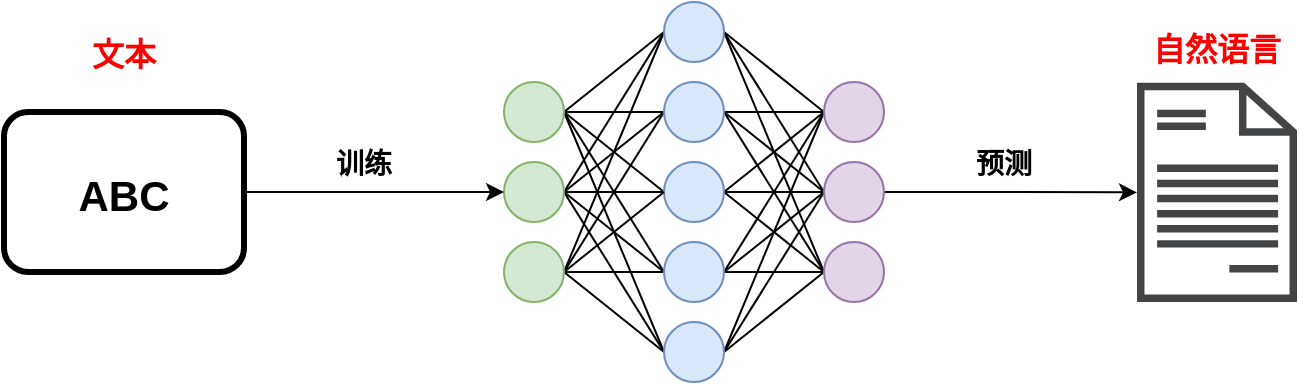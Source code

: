 <mxfile version="24.0.4" type="device" pages="6">
  <diagram name="图1.1 单模态信息检索" id="lqUr2v882YNDlxCJ2LP0">
    <mxGraphModel dx="1195" dy="697" grid="1" gridSize="10" guides="1" tooltips="1" connect="1" arrows="1" fold="1" page="1" pageScale="1" pageWidth="827" pageHeight="1169" math="0" shadow="0">
      <root>
        <mxCell id="0" />
        <mxCell id="1" parent="0" />
        <mxCell id="RU7mE9KCE-0tBLLWu-Wu-2" value="" style="sketch=0;pointerEvents=1;shadow=0;dashed=0;strokeColor=none;fillColor=#434445;aspect=fixed;labelPosition=center;verticalLabelPosition=bottom;verticalAlign=top;align=center;outlineConnect=0;shape=mxgraph.vvd.document;strokeWidth=3;" parent="1" vertex="1">
          <mxGeometry x="596.5" y="325.41" width="80" height="109.59" as="geometry" />
        </mxCell>
        <mxCell id="RU7mE9KCE-0tBLLWu-Wu-3" value="" style="rounded=0;orthogonalLoop=1;jettySize=auto;entryX=0;entryY=0.5;entryDx=0;entryDy=0;endArrow=none;endFill=0;exitX=1;exitY=0.5;exitDx=0;exitDy=0;fontSize=14;verticalAlign=bottom;fontStyle=1;" parent="1" source="RU7mE9KCE-0tBLLWu-Wu-8" target="RU7mE9KCE-0tBLLWu-Wu-32" edge="1">
          <mxGeometry relative="1" as="geometry" />
        </mxCell>
        <mxCell id="RU7mE9KCE-0tBLLWu-Wu-4" value="" style="edgeStyle=orthogonalEdgeStyle;rounded=0;orthogonalLoop=1;jettySize=auto;entryX=0;entryY=0.5;entryDx=0;entryDy=0;endArrow=none;endFill=0;fontSize=14;verticalAlign=bottom;fontStyle=1;" parent="1" source="RU7mE9KCE-0tBLLWu-Wu-8" target="RU7mE9KCE-0tBLLWu-Wu-36" edge="1">
          <mxGeometry relative="1" as="geometry" />
        </mxCell>
        <mxCell id="RU7mE9KCE-0tBLLWu-Wu-5" value="" style="rounded=0;orthogonalLoop=1;jettySize=auto;entryX=0;entryY=0.5;entryDx=0;entryDy=0;endArrow=none;endFill=0;exitX=1;exitY=0.5;exitDx=0;exitDy=0;fontSize=14;verticalAlign=bottom;fontStyle=1;" parent="1" source="RU7mE9KCE-0tBLLWu-Wu-8" target="RU7mE9KCE-0tBLLWu-Wu-18" edge="1">
          <mxGeometry relative="1" as="geometry" />
        </mxCell>
        <mxCell id="RU7mE9KCE-0tBLLWu-Wu-6" value="" style="rounded=0;orthogonalLoop=1;jettySize=auto;entryX=0;entryY=0.5;entryDx=0;entryDy=0;endArrow=none;endFill=0;exitX=1;exitY=0.5;exitDx=0;exitDy=0;fontSize=14;verticalAlign=bottom;fontStyle=1;" parent="1" source="RU7mE9KCE-0tBLLWu-Wu-8" target="RU7mE9KCE-0tBLLWu-Wu-28" edge="1">
          <mxGeometry relative="1" as="geometry" />
        </mxCell>
        <mxCell id="RU7mE9KCE-0tBLLWu-Wu-7" value="" style="rounded=0;orthogonalLoop=1;jettySize=auto;entryX=0;entryY=0.5;entryDx=0;entryDy=0;endArrow=none;endFill=0;exitX=1;exitY=0.5;exitDx=0;exitDy=0;fontSize=14;verticalAlign=bottom;fontStyle=1;" parent="1" source="RU7mE9KCE-0tBLLWu-Wu-8" target="RU7mE9KCE-0tBLLWu-Wu-40" edge="1">
          <mxGeometry relative="1" as="geometry" />
        </mxCell>
        <mxCell id="RU7mE9KCE-0tBLLWu-Wu-8" value="" style="ellipse;aspect=fixed;fontSize=14;verticalAlign=bottom;fontStyle=1;fillColor=#d5e8d4;strokeColor=#82b366;" parent="1" vertex="1">
          <mxGeometry x="280" y="325" width="30" height="30" as="geometry" />
        </mxCell>
        <mxCell id="RU7mE9KCE-0tBLLWu-Wu-9" value="" style="rounded=0;orthogonalLoop=1;jettySize=auto;entryX=0;entryY=0.5;entryDx=0;entryDy=0;endArrow=none;endFill=0;exitX=1;exitY=0.5;exitDx=0;exitDy=0;fontSize=14;verticalAlign=bottom;fontStyle=1;" parent="1" source="RU7mE9KCE-0tBLLWu-Wu-14" target="RU7mE9KCE-0tBLLWu-Wu-32" edge="1">
          <mxGeometry relative="1" as="geometry" />
        </mxCell>
        <mxCell id="RU7mE9KCE-0tBLLWu-Wu-10" value="" style="rounded=0;orthogonalLoop=1;jettySize=auto;entryX=0;entryY=0.5;entryDx=0;entryDy=0;endArrow=none;endFill=0;exitX=1;exitY=0.5;exitDx=0;exitDy=0;fontSize=14;verticalAlign=bottom;fontStyle=1;" parent="1" source="RU7mE9KCE-0tBLLWu-Wu-14" target="RU7mE9KCE-0tBLLWu-Wu-36" edge="1">
          <mxGeometry relative="1" as="geometry" />
        </mxCell>
        <mxCell id="RU7mE9KCE-0tBLLWu-Wu-11" value="" style="rounded=0;orthogonalLoop=1;jettySize=auto;entryX=0;entryY=0.5;entryDx=0;entryDy=0;endArrow=none;endFill=0;fontSize=14;verticalAlign=bottom;fontStyle=1;" parent="1" source="RU7mE9KCE-0tBLLWu-Wu-14" target="RU7mE9KCE-0tBLLWu-Wu-18" edge="1">
          <mxGeometry relative="1" as="geometry" />
        </mxCell>
        <mxCell id="RU7mE9KCE-0tBLLWu-Wu-12" value="" style="rounded=0;orthogonalLoop=1;jettySize=auto;entryX=0;entryY=0.5;entryDx=0;entryDy=0;endArrow=none;endFill=0;exitX=1;exitY=0.5;exitDx=0;exitDy=0;fontSize=14;verticalAlign=bottom;fontStyle=1;" parent="1" source="RU7mE9KCE-0tBLLWu-Wu-14" target="RU7mE9KCE-0tBLLWu-Wu-28" edge="1">
          <mxGeometry relative="1" as="geometry" />
        </mxCell>
        <mxCell id="RU7mE9KCE-0tBLLWu-Wu-13" value="" style="rounded=0;orthogonalLoop=1;jettySize=auto;entryX=0;entryY=0.5;entryDx=0;entryDy=0;endArrow=none;endFill=0;exitX=1;exitY=0.5;exitDx=0;exitDy=0;fontSize=14;verticalAlign=bottom;fontStyle=1;" parent="1" source="RU7mE9KCE-0tBLLWu-Wu-14" target="RU7mE9KCE-0tBLLWu-Wu-40" edge="1">
          <mxGeometry relative="1" as="geometry" />
        </mxCell>
        <mxCell id="RU7mE9KCE-0tBLLWu-Wu-14" value="" style="ellipse;aspect=fixed;fontSize=14;verticalAlign=bottom;fontStyle=1;fillColor=#d5e8d4;strokeColor=#82b366;" parent="1" vertex="1">
          <mxGeometry x="280" y="365" width="30" height="30" as="geometry" />
        </mxCell>
        <mxCell id="RU7mE9KCE-0tBLLWu-Wu-15" value="" style="rounded=0;orthogonalLoop=1;jettySize=auto;entryX=0;entryY=0.5;entryDx=0;entryDy=0;endArrow=none;endFill=0;exitX=1;exitY=0.5;exitDx=0;exitDy=0;fontSize=14;verticalAlign=bottom;fontStyle=1;" parent="1" source="RU7mE9KCE-0tBLLWu-Wu-18" target="RU7mE9KCE-0tBLLWu-Wu-41" edge="1">
          <mxGeometry relative="1" as="geometry" />
        </mxCell>
        <mxCell id="RU7mE9KCE-0tBLLWu-Wu-16" value="" style="rounded=0;orthogonalLoop=1;jettySize=auto;endArrow=none;endFill=0;fontSize=14;verticalAlign=bottom;fontStyle=1;" parent="1" source="RU7mE9KCE-0tBLLWu-Wu-18" target="RU7mE9KCE-0tBLLWu-Wu-43" edge="1">
          <mxGeometry relative="1" as="geometry" />
        </mxCell>
        <mxCell id="RU7mE9KCE-0tBLLWu-Wu-17" value="" style="rounded=0;orthogonalLoop=1;jettySize=auto;entryX=0;entryY=0.5;entryDx=0;entryDy=0;endArrow=none;endFill=0;exitX=1;exitY=0.5;exitDx=0;exitDy=0;fontSize=14;verticalAlign=bottom;fontStyle=1;" parent="1" source="RU7mE9KCE-0tBLLWu-Wu-18" target="RU7mE9KCE-0tBLLWu-Wu-44" edge="1">
          <mxGeometry relative="1" as="geometry" />
        </mxCell>
        <mxCell id="RU7mE9KCE-0tBLLWu-Wu-18" value="" style="ellipse;aspect=fixed;fontSize=14;verticalAlign=bottom;fontStyle=1;fillColor=#dae8fc;strokeColor=#6c8ebf;" parent="1" vertex="1">
          <mxGeometry x="360" y="365" width="30" height="30" as="geometry" />
        </mxCell>
        <mxCell id="RU7mE9KCE-0tBLLWu-Wu-19" value="" style="rounded=0;orthogonalLoop=1;jettySize=auto;entryX=0;entryY=0.5;entryDx=0;entryDy=0;endArrow=none;endFill=0;exitX=1;exitY=0.5;exitDx=0;exitDy=0;fontSize=14;verticalAlign=bottom;fontStyle=1;" parent="1" source="RU7mE9KCE-0tBLLWu-Wu-24" target="RU7mE9KCE-0tBLLWu-Wu-32" edge="1">
          <mxGeometry relative="1" as="geometry" />
        </mxCell>
        <mxCell id="RU7mE9KCE-0tBLLWu-Wu-20" value="" style="rounded=0;orthogonalLoop=1;jettySize=auto;entryX=0;entryY=0.5;entryDx=0;entryDy=0;endArrow=none;endFill=0;exitX=1;exitY=0.5;exitDx=0;exitDy=0;fontSize=14;verticalAlign=bottom;fontStyle=1;" parent="1" source="RU7mE9KCE-0tBLLWu-Wu-24" target="RU7mE9KCE-0tBLLWu-Wu-36" edge="1">
          <mxGeometry relative="1" as="geometry" />
        </mxCell>
        <mxCell id="RU7mE9KCE-0tBLLWu-Wu-21" value="" style="rounded=0;orthogonalLoop=1;jettySize=auto;entryX=0;entryY=0.5;entryDx=0;entryDy=0;endArrow=none;endFill=0;exitX=1;exitY=0.5;exitDx=0;exitDy=0;fontSize=14;verticalAlign=bottom;fontStyle=1;" parent="1" source="RU7mE9KCE-0tBLLWu-Wu-24" target="RU7mE9KCE-0tBLLWu-Wu-18" edge="1">
          <mxGeometry relative="1" as="geometry" />
        </mxCell>
        <mxCell id="RU7mE9KCE-0tBLLWu-Wu-22" value="" style="rounded=0;orthogonalLoop=1;jettySize=auto;entryX=0;entryY=0.5;entryDx=0;entryDy=0;endArrow=none;endFill=0;fontSize=14;verticalAlign=bottom;fontStyle=1;" parent="1" source="RU7mE9KCE-0tBLLWu-Wu-24" target="RU7mE9KCE-0tBLLWu-Wu-28" edge="1">
          <mxGeometry relative="1" as="geometry" />
        </mxCell>
        <mxCell id="RU7mE9KCE-0tBLLWu-Wu-23" value="" style="rounded=0;orthogonalLoop=1;jettySize=auto;entryX=0;entryY=0.5;entryDx=0;entryDy=0;endArrow=none;endFill=0;exitX=1;exitY=0.5;exitDx=0;exitDy=0;fontSize=14;verticalAlign=bottom;fontStyle=1;" parent="1" source="RU7mE9KCE-0tBLLWu-Wu-24" target="RU7mE9KCE-0tBLLWu-Wu-40" edge="1">
          <mxGeometry relative="1" as="geometry" />
        </mxCell>
        <mxCell id="RU7mE9KCE-0tBLLWu-Wu-24" value="" style="ellipse;aspect=fixed;fontSize=14;verticalAlign=bottom;fontStyle=1;fillColor=#d5e8d4;strokeColor=#82b366;" parent="1" vertex="1">
          <mxGeometry x="280" y="405" width="30" height="30" as="geometry" />
        </mxCell>
        <mxCell id="RU7mE9KCE-0tBLLWu-Wu-25" value="" style="rounded=0;orthogonalLoop=1;jettySize=auto;entryX=0;entryY=0.5;entryDx=0;entryDy=0;endArrow=none;endFill=0;exitX=1;exitY=0.5;exitDx=0;exitDy=0;fontSize=14;verticalAlign=bottom;fontStyle=1;" parent="1" source="RU7mE9KCE-0tBLLWu-Wu-28" target="RU7mE9KCE-0tBLLWu-Wu-41" edge="1">
          <mxGeometry relative="1" as="geometry" />
        </mxCell>
        <mxCell id="RU7mE9KCE-0tBLLWu-Wu-26" value="" style="rounded=0;orthogonalLoop=1;jettySize=auto;endArrow=none;endFill=0;fontSize=14;verticalAlign=bottom;fontStyle=1;" parent="1" source="RU7mE9KCE-0tBLLWu-Wu-28" target="RU7mE9KCE-0tBLLWu-Wu-44" edge="1">
          <mxGeometry relative="1" as="geometry" />
        </mxCell>
        <mxCell id="RU7mE9KCE-0tBLLWu-Wu-27" value="" style="rounded=0;orthogonalLoop=1;jettySize=auto;entryX=0;entryY=0.5;entryDx=0;entryDy=0;endArrow=none;endFill=0;exitX=1;exitY=0.5;exitDx=0;exitDy=0;fontSize=14;verticalAlign=bottom;fontStyle=1;" parent="1" source="RU7mE9KCE-0tBLLWu-Wu-28" target="RU7mE9KCE-0tBLLWu-Wu-43" edge="1">
          <mxGeometry relative="1" as="geometry" />
        </mxCell>
        <mxCell id="RU7mE9KCE-0tBLLWu-Wu-28" value="" style="ellipse;aspect=fixed;fontSize=14;verticalAlign=bottom;fontStyle=1;fillColor=#dae8fc;strokeColor=#6c8ebf;" parent="1" vertex="1">
          <mxGeometry x="360" y="405" width="30" height="30" as="geometry" />
        </mxCell>
        <mxCell id="RU7mE9KCE-0tBLLWu-Wu-29" value="" style="rounded=0;orthogonalLoop=1;jettySize=auto;entryX=0;entryY=0.5;entryDx=0;entryDy=0;endArrow=none;endFill=0;exitX=1;exitY=0.5;exitDx=0;exitDy=0;fontSize=14;verticalAlign=bottom;fontStyle=1;" parent="1" source="RU7mE9KCE-0tBLLWu-Wu-32" target="RU7mE9KCE-0tBLLWu-Wu-41" edge="1">
          <mxGeometry relative="1" as="geometry" />
        </mxCell>
        <mxCell id="RU7mE9KCE-0tBLLWu-Wu-30" value="" style="rounded=0;orthogonalLoop=1;jettySize=auto;entryX=0;entryY=0.5;entryDx=0;entryDy=0;endArrow=none;endFill=0;exitX=1;exitY=0.5;exitDx=0;exitDy=0;fontSize=14;verticalAlign=bottom;fontStyle=1;" parent="1" source="RU7mE9KCE-0tBLLWu-Wu-32" target="RU7mE9KCE-0tBLLWu-Wu-43" edge="1">
          <mxGeometry relative="1" as="geometry" />
        </mxCell>
        <mxCell id="RU7mE9KCE-0tBLLWu-Wu-31" value="" style="rounded=0;orthogonalLoop=1;jettySize=auto;entryX=0;entryY=0.5;entryDx=0;entryDy=0;endArrow=none;endFill=0;exitX=1;exitY=0.5;exitDx=0;exitDy=0;fontSize=14;verticalAlign=bottom;fontStyle=1;" parent="1" source="RU7mE9KCE-0tBLLWu-Wu-32" target="RU7mE9KCE-0tBLLWu-Wu-44" edge="1">
          <mxGeometry relative="1" as="geometry" />
        </mxCell>
        <mxCell id="RU7mE9KCE-0tBLLWu-Wu-32" value="" style="ellipse;aspect=fixed;fontSize=14;verticalAlign=bottom;fontStyle=1;fillColor=#dae8fc;strokeColor=#6c8ebf;" parent="1" vertex="1">
          <mxGeometry x="360" y="285" width="30" height="30" as="geometry" />
        </mxCell>
        <mxCell id="RU7mE9KCE-0tBLLWu-Wu-33" value="" style="rounded=0;orthogonalLoop=1;jettySize=auto;entryX=0;entryY=0.5;entryDx=0;entryDy=0;endArrow=none;endFill=0;fontSize=14;verticalAlign=bottom;fontStyle=1;" parent="1" source="RU7mE9KCE-0tBLLWu-Wu-36" target="RU7mE9KCE-0tBLLWu-Wu-41" edge="1">
          <mxGeometry relative="1" as="geometry" />
        </mxCell>
        <mxCell id="RU7mE9KCE-0tBLLWu-Wu-34" value="" style="rounded=0;orthogonalLoop=1;jettySize=auto;entryX=0;entryY=0.5;entryDx=0;entryDy=0;endArrow=none;endFill=0;exitX=1;exitY=0.5;exitDx=0;exitDy=0;fontSize=14;verticalAlign=bottom;fontStyle=1;" parent="1" source="RU7mE9KCE-0tBLLWu-Wu-36" target="RU7mE9KCE-0tBLLWu-Wu-43" edge="1">
          <mxGeometry relative="1" as="geometry" />
        </mxCell>
        <mxCell id="RU7mE9KCE-0tBLLWu-Wu-35" value="" style="rounded=0;orthogonalLoop=1;jettySize=auto;entryX=0;entryY=0.5;entryDx=0;entryDy=0;endArrow=none;endFill=0;exitX=1;exitY=0.5;exitDx=0;exitDy=0;fontSize=14;verticalAlign=bottom;fontStyle=1;" parent="1" source="RU7mE9KCE-0tBLLWu-Wu-36" target="RU7mE9KCE-0tBLLWu-Wu-44" edge="1">
          <mxGeometry relative="1" as="geometry" />
        </mxCell>
        <mxCell id="RU7mE9KCE-0tBLLWu-Wu-36" value="" style="ellipse;aspect=fixed;fontSize=14;verticalAlign=bottom;fontStyle=1;fillColor=#dae8fc;strokeColor=#6c8ebf;" parent="1" vertex="1">
          <mxGeometry x="360" y="325" width="30" height="30" as="geometry" />
        </mxCell>
        <mxCell id="RU7mE9KCE-0tBLLWu-Wu-37" value="" style="rounded=0;orthogonalLoop=1;jettySize=auto;entryX=0;entryY=0.5;entryDx=0;entryDy=0;endArrow=none;endFill=0;exitX=1;exitY=0.5;exitDx=0;exitDy=0;fontSize=14;verticalAlign=bottom;fontStyle=1;" parent="1" source="RU7mE9KCE-0tBLLWu-Wu-40" target="RU7mE9KCE-0tBLLWu-Wu-41" edge="1">
          <mxGeometry relative="1" as="geometry" />
        </mxCell>
        <mxCell id="RU7mE9KCE-0tBLLWu-Wu-38" value="" style="rounded=0;orthogonalLoop=1;jettySize=auto;entryX=0;entryY=0.5;entryDx=0;entryDy=0;endArrow=none;endFill=0;exitX=1;exitY=0.5;exitDx=0;exitDy=0;fontSize=14;verticalAlign=bottom;fontStyle=1;" parent="1" source="RU7mE9KCE-0tBLLWu-Wu-40" target="RU7mE9KCE-0tBLLWu-Wu-43" edge="1">
          <mxGeometry relative="1" as="geometry">
            <mxPoint x="384.436" y="445.0" as="sourcePoint" />
            <mxPoint x="440" y="376.66" as="targetPoint" />
          </mxGeometry>
        </mxCell>
        <mxCell id="RU7mE9KCE-0tBLLWu-Wu-39" value="" style="rounded=0;orthogonalLoop=1;jettySize=auto;entryX=0;entryY=0.5;entryDx=0;entryDy=0;endArrow=none;endFill=0;exitX=1;exitY=0.5;exitDx=0;exitDy=0;fontSize=14;verticalAlign=bottom;fontStyle=1;" parent="1" source="RU7mE9KCE-0tBLLWu-Wu-40" target="RU7mE9KCE-0tBLLWu-Wu-44" edge="1">
          <mxGeometry relative="1" as="geometry" />
        </mxCell>
        <mxCell id="RU7mE9KCE-0tBLLWu-Wu-40" value="" style="ellipse;aspect=fixed;fontSize=14;verticalAlign=bottom;fontStyle=1;fillColor=#dae8fc;strokeColor=#6c8ebf;" parent="1" vertex="1">
          <mxGeometry x="360" y="445" width="30" height="30" as="geometry" />
        </mxCell>
        <mxCell id="RU7mE9KCE-0tBLLWu-Wu-41" value="" style="ellipse;aspect=fixed;fontSize=14;verticalAlign=bottom;fontStyle=1;fillColor=#e1d5e7;strokeColor=#9673a6;" parent="1" vertex="1">
          <mxGeometry x="440" y="325" width="30" height="30" as="geometry" />
        </mxCell>
        <mxCell id="RU7mE9KCE-0tBLLWu-Wu-42" value="" style="edgeStyle=orthogonalEdgeStyle;rounded=0;orthogonalLoop=1;jettySize=auto;" parent="1" source="RU7mE9KCE-0tBLLWu-Wu-43" target="RU7mE9KCE-0tBLLWu-Wu-2" edge="1">
          <mxGeometry relative="1" as="geometry" />
        </mxCell>
        <mxCell id="RU7mE9KCE-0tBLLWu-Wu-43" value="" style="ellipse;aspect=fixed;fontSize=14;verticalAlign=bottom;fontStyle=1;fillColor=#e1d5e7;strokeColor=#9673a6;" parent="1" vertex="1">
          <mxGeometry x="440" y="365" width="30" height="30" as="geometry" />
        </mxCell>
        <mxCell id="RU7mE9KCE-0tBLLWu-Wu-44" value="" style="ellipse;aspect=fixed;fontSize=14;verticalAlign=bottom;fontStyle=1;fillColor=#e1d5e7;strokeColor=#9673a6;" parent="1" vertex="1">
          <mxGeometry x="440" y="405" width="30" height="30" as="geometry" />
        </mxCell>
        <mxCell id="RU7mE9KCE-0tBLLWu-Wu-45" value="" style="edgeStyle=orthogonalEdgeStyle;rounded=0;orthogonalLoop=1;jettySize=auto;entryX=0;entryY=0.5;entryDx=0;entryDy=0;" parent="1" source="RU7mE9KCE-0tBLLWu-Wu-46" target="RU7mE9KCE-0tBLLWu-Wu-14" edge="1">
          <mxGeometry relative="1" as="geometry" />
        </mxCell>
        <mxCell id="RU7mE9KCE-0tBLLWu-Wu-46" value="ABC" style="rounded=1;fontSize=21;fontStyle=1;strokeWidth=3;" parent="1" vertex="1">
          <mxGeometry x="30" y="340" width="120" height="80" as="geometry" />
        </mxCell>
        <mxCell id="RU7mE9KCE-0tBLLWu-Wu-47" value="训练" style="text;strokeColor=none;fillColor=none;align=center;verticalAlign=middle;rounded=0;fontSize=14;fontStyle=1" parent="1" vertex="1">
          <mxGeometry x="180" y="350" width="60" height="30" as="geometry" />
        </mxCell>
        <mxCell id="RU7mE9KCE-0tBLLWu-Wu-48" value="预测" style="text;strokeColor=none;fillColor=none;align=center;verticalAlign=middle;rounded=0;fontSize=14;fontStyle=1" parent="1" vertex="1">
          <mxGeometry x="500" y="350" width="60" height="30" as="geometry" />
        </mxCell>
        <mxCell id="RU7mE9KCE-0tBLLWu-Wu-49" value="文本" style="text;strokeColor=none;fillColor=none;align=center;verticalAlign=middle;rounded=0;fontSize=16;fontStyle=1;fontColor=#FF0000;" parent="1" vertex="1">
          <mxGeometry x="60" y="295" width="60" height="30" as="geometry" />
        </mxCell>
        <mxCell id="RU7mE9KCE-0tBLLWu-Wu-50" value="自然语言" style="text;strokeColor=none;fillColor=none;align=center;verticalAlign=middle;rounded=0;fontSize=16;fontStyle=1;fontColor=#FF0000;" parent="1" vertex="1">
          <mxGeometry x="596.5" y="295" width="80" height="25" as="geometry" />
        </mxCell>
      </root>
    </mxGraphModel>
  </diagram>
  <diagram id="Zb9UL25v8pbg7twmtDlv" name="图1.2 多模态信息检索">
    <mxGraphModel dx="1434" dy="836" grid="1" gridSize="10" guides="1" tooltips="1" connect="1" arrows="1" fold="1" page="1" pageScale="1" pageWidth="827" pageHeight="1169" math="0" shadow="0">
      <root>
        <mxCell id="0" />
        <mxCell id="1" parent="0" />
        <mxCell id="qw2Tmhx3cPR6AS1ictm0-1" value="" style="sketch=0;pointerEvents=1;shadow=0;dashed=0;strokeColor=none;fillColor=#434445;aspect=fixed;labelPosition=center;verticalLabelPosition=bottom;verticalAlign=top;align=center;outlineConnect=0;shape=mxgraph.vvd.document;strokeWidth=3;" parent="1" vertex="1">
          <mxGeometry x="640" y="85" width="73" height="100" as="geometry" />
        </mxCell>
        <mxCell id="qw2Tmhx3cPR6AS1ictm0-2" value="" style="rounded=0;orthogonalLoop=1;jettySize=auto;entryX=0;entryY=0.5;entryDx=0;entryDy=0;endArrow=none;endFill=0;exitX=1;exitY=0.5;exitDx=0;exitDy=0;fontSize=14;verticalAlign=bottom;fontStyle=1;" parent="1" source="qw2Tmhx3cPR6AS1ictm0-7" target="qw2Tmhx3cPR6AS1ictm0-31" edge="1">
          <mxGeometry relative="1" as="geometry" />
        </mxCell>
        <mxCell id="qw2Tmhx3cPR6AS1ictm0-3" value="" style="edgeStyle=orthogonalEdgeStyle;rounded=0;orthogonalLoop=1;jettySize=auto;entryX=0;entryY=0.5;entryDx=0;entryDy=0;endArrow=none;endFill=0;fontSize=14;verticalAlign=bottom;fontStyle=1;" parent="1" source="qw2Tmhx3cPR6AS1ictm0-7" target="qw2Tmhx3cPR6AS1ictm0-35" edge="1">
          <mxGeometry relative="1" as="geometry" />
        </mxCell>
        <mxCell id="qw2Tmhx3cPR6AS1ictm0-4" value="" style="rounded=0;orthogonalLoop=1;jettySize=auto;entryX=0;entryY=0.5;entryDx=0;entryDy=0;endArrow=none;endFill=0;exitX=1;exitY=0.5;exitDx=0;exitDy=0;fontSize=14;verticalAlign=bottom;fontStyle=1;" parent="1" source="qw2Tmhx3cPR6AS1ictm0-7" target="qw2Tmhx3cPR6AS1ictm0-17" edge="1">
          <mxGeometry relative="1" as="geometry" />
        </mxCell>
        <mxCell id="qw2Tmhx3cPR6AS1ictm0-5" value="" style="rounded=0;orthogonalLoop=1;jettySize=auto;entryX=0;entryY=0.5;entryDx=0;entryDy=0;endArrow=none;endFill=0;exitX=1;exitY=0.5;exitDx=0;exitDy=0;fontSize=14;verticalAlign=bottom;fontStyle=1;" parent="1" source="qw2Tmhx3cPR6AS1ictm0-7" target="qw2Tmhx3cPR6AS1ictm0-27" edge="1">
          <mxGeometry relative="1" as="geometry" />
        </mxCell>
        <mxCell id="qw2Tmhx3cPR6AS1ictm0-6" value="" style="rounded=0;orthogonalLoop=1;jettySize=auto;entryX=0;entryY=0.5;entryDx=0;entryDy=0;endArrow=none;endFill=0;exitX=1;exitY=0.5;exitDx=0;exitDy=0;fontSize=14;verticalAlign=bottom;fontStyle=1;" parent="1" source="qw2Tmhx3cPR6AS1ictm0-7" target="qw2Tmhx3cPR6AS1ictm0-39" edge="1">
          <mxGeometry relative="1" as="geometry" />
        </mxCell>
        <mxCell id="qw2Tmhx3cPR6AS1ictm0-7" value="" style="ellipse;aspect=fixed;fontSize=14;verticalAlign=bottom;fontStyle=1;fillColor=#d5e8d4;strokeColor=#82b366;" parent="1" vertex="1">
          <mxGeometry x="297" y="260" width="30" height="30" as="geometry" />
        </mxCell>
        <mxCell id="qw2Tmhx3cPR6AS1ictm0-8" value="" style="rounded=0;orthogonalLoop=1;jettySize=auto;entryX=0;entryY=0.5;entryDx=0;entryDy=0;endArrow=none;endFill=0;exitX=1;exitY=0.5;exitDx=0;exitDy=0;fontSize=14;verticalAlign=bottom;fontStyle=1;" parent="1" source="qw2Tmhx3cPR6AS1ictm0-13" target="qw2Tmhx3cPR6AS1ictm0-31" edge="1">
          <mxGeometry relative="1" as="geometry" />
        </mxCell>
        <mxCell id="qw2Tmhx3cPR6AS1ictm0-9" value="" style="rounded=0;orthogonalLoop=1;jettySize=auto;entryX=0;entryY=0.5;entryDx=0;entryDy=0;endArrow=none;endFill=0;exitX=1;exitY=0.5;exitDx=0;exitDy=0;fontSize=14;verticalAlign=bottom;fontStyle=1;" parent="1" source="qw2Tmhx3cPR6AS1ictm0-13" target="qw2Tmhx3cPR6AS1ictm0-35" edge="1">
          <mxGeometry relative="1" as="geometry" />
        </mxCell>
        <mxCell id="qw2Tmhx3cPR6AS1ictm0-10" value="" style="rounded=0;orthogonalLoop=1;jettySize=auto;entryX=0;entryY=0.5;entryDx=0;entryDy=0;endArrow=none;endFill=0;fontSize=14;verticalAlign=bottom;fontStyle=1;" parent="1" source="qw2Tmhx3cPR6AS1ictm0-13" target="qw2Tmhx3cPR6AS1ictm0-17" edge="1">
          <mxGeometry relative="1" as="geometry" />
        </mxCell>
        <mxCell id="qw2Tmhx3cPR6AS1ictm0-11" value="" style="rounded=0;orthogonalLoop=1;jettySize=auto;entryX=0;entryY=0.5;entryDx=0;entryDy=0;endArrow=none;endFill=0;exitX=1;exitY=0.5;exitDx=0;exitDy=0;fontSize=14;verticalAlign=bottom;fontStyle=1;" parent="1" source="qw2Tmhx3cPR6AS1ictm0-13" target="qw2Tmhx3cPR6AS1ictm0-27" edge="1">
          <mxGeometry relative="1" as="geometry" />
        </mxCell>
        <mxCell id="qw2Tmhx3cPR6AS1ictm0-12" value="" style="rounded=0;orthogonalLoop=1;jettySize=auto;entryX=0;entryY=0.5;entryDx=0;entryDy=0;endArrow=none;endFill=0;exitX=1;exitY=0.5;exitDx=0;exitDy=0;fontSize=14;verticalAlign=bottom;fontStyle=1;" parent="1" source="qw2Tmhx3cPR6AS1ictm0-13" target="qw2Tmhx3cPR6AS1ictm0-39" edge="1">
          <mxGeometry relative="1" as="geometry" />
        </mxCell>
        <mxCell id="qw2Tmhx3cPR6AS1ictm0-13" value="" style="ellipse;aspect=fixed;fontSize=14;verticalAlign=bottom;fontStyle=1;fillColor=#d5e8d4;strokeColor=#82b366;" parent="1" vertex="1">
          <mxGeometry x="297" y="300" width="30" height="30" as="geometry" />
        </mxCell>
        <mxCell id="qw2Tmhx3cPR6AS1ictm0-14" value="" style="rounded=0;orthogonalLoop=1;jettySize=auto;entryX=0;entryY=0.5;entryDx=0;entryDy=0;endArrow=none;endFill=0;exitX=1;exitY=0.5;exitDx=0;exitDy=0;fontSize=14;verticalAlign=bottom;fontStyle=1;" parent="1" source="qw2Tmhx3cPR6AS1ictm0-17" target="qw2Tmhx3cPR6AS1ictm0-40" edge="1">
          <mxGeometry relative="1" as="geometry" />
        </mxCell>
        <mxCell id="qw2Tmhx3cPR6AS1ictm0-15" value="" style="rounded=0;orthogonalLoop=1;jettySize=auto;endArrow=none;endFill=0;fontSize=14;verticalAlign=bottom;fontStyle=1;" parent="1" source="qw2Tmhx3cPR6AS1ictm0-17" target="qw2Tmhx3cPR6AS1ictm0-43" edge="1">
          <mxGeometry relative="1" as="geometry" />
        </mxCell>
        <mxCell id="qw2Tmhx3cPR6AS1ictm0-16" value="" style="rounded=0;orthogonalLoop=1;jettySize=auto;entryX=0;entryY=0.5;entryDx=0;entryDy=0;endArrow=none;endFill=0;exitX=1;exitY=0.5;exitDx=0;exitDy=0;fontSize=14;verticalAlign=bottom;fontStyle=1;" parent="1" source="qw2Tmhx3cPR6AS1ictm0-17" target="qw2Tmhx3cPR6AS1ictm0-44" edge="1">
          <mxGeometry relative="1" as="geometry" />
        </mxCell>
        <mxCell id="qw2Tmhx3cPR6AS1ictm0-17" value="" style="ellipse;aspect=fixed;fontSize=14;verticalAlign=bottom;fontStyle=1;fillColor=#dae8fc;strokeColor=#6c8ebf;" parent="1" vertex="1">
          <mxGeometry x="377" y="300" width="30" height="30" as="geometry" />
        </mxCell>
        <mxCell id="qw2Tmhx3cPR6AS1ictm0-18" value="" style="rounded=0;orthogonalLoop=1;jettySize=auto;entryX=0;entryY=0.5;entryDx=0;entryDy=0;endArrow=none;endFill=0;exitX=1;exitY=0.5;exitDx=0;exitDy=0;fontSize=14;verticalAlign=bottom;fontStyle=1;" parent="1" source="qw2Tmhx3cPR6AS1ictm0-23" target="qw2Tmhx3cPR6AS1ictm0-31" edge="1">
          <mxGeometry relative="1" as="geometry" />
        </mxCell>
        <mxCell id="qw2Tmhx3cPR6AS1ictm0-19" value="" style="rounded=0;orthogonalLoop=1;jettySize=auto;entryX=0;entryY=0.5;entryDx=0;entryDy=0;endArrow=none;endFill=0;exitX=1;exitY=0.5;exitDx=0;exitDy=0;fontSize=14;verticalAlign=bottom;fontStyle=1;" parent="1" source="qw2Tmhx3cPR6AS1ictm0-23" target="qw2Tmhx3cPR6AS1ictm0-35" edge="1">
          <mxGeometry relative="1" as="geometry" />
        </mxCell>
        <mxCell id="qw2Tmhx3cPR6AS1ictm0-20" value="" style="rounded=0;orthogonalLoop=1;jettySize=auto;entryX=0;entryY=0.5;entryDx=0;entryDy=0;endArrow=none;endFill=0;exitX=1;exitY=0.5;exitDx=0;exitDy=0;fontSize=14;verticalAlign=bottom;fontStyle=1;" parent="1" source="qw2Tmhx3cPR6AS1ictm0-23" target="qw2Tmhx3cPR6AS1ictm0-17" edge="1">
          <mxGeometry relative="1" as="geometry" />
        </mxCell>
        <mxCell id="qw2Tmhx3cPR6AS1ictm0-21" value="" style="rounded=0;orthogonalLoop=1;jettySize=auto;entryX=0;entryY=0.5;entryDx=0;entryDy=0;endArrow=none;endFill=0;fontSize=14;verticalAlign=bottom;fontStyle=1;" parent="1" source="qw2Tmhx3cPR6AS1ictm0-23" target="qw2Tmhx3cPR6AS1ictm0-27" edge="1">
          <mxGeometry relative="1" as="geometry" />
        </mxCell>
        <mxCell id="qw2Tmhx3cPR6AS1ictm0-22" value="" style="rounded=0;orthogonalLoop=1;jettySize=auto;entryX=0;entryY=0.5;entryDx=0;entryDy=0;endArrow=none;endFill=0;exitX=1;exitY=0.5;exitDx=0;exitDy=0;fontSize=14;verticalAlign=bottom;fontStyle=1;" parent="1" source="qw2Tmhx3cPR6AS1ictm0-23" target="qw2Tmhx3cPR6AS1ictm0-39" edge="1">
          <mxGeometry relative="1" as="geometry" />
        </mxCell>
        <mxCell id="qw2Tmhx3cPR6AS1ictm0-23" value="" style="ellipse;aspect=fixed;fontSize=14;verticalAlign=bottom;fontStyle=1;fillColor=#d5e8d4;strokeColor=#82b366;" parent="1" vertex="1">
          <mxGeometry x="297" y="340" width="30" height="30" as="geometry" />
        </mxCell>
        <mxCell id="qw2Tmhx3cPR6AS1ictm0-24" value="" style="rounded=0;orthogonalLoop=1;jettySize=auto;entryX=0;entryY=0.5;entryDx=0;entryDy=0;endArrow=none;endFill=0;exitX=1;exitY=0.5;exitDx=0;exitDy=0;fontSize=14;verticalAlign=bottom;fontStyle=1;" parent="1" source="qw2Tmhx3cPR6AS1ictm0-27" target="qw2Tmhx3cPR6AS1ictm0-40" edge="1">
          <mxGeometry relative="1" as="geometry" />
        </mxCell>
        <mxCell id="qw2Tmhx3cPR6AS1ictm0-25" value="" style="rounded=0;orthogonalLoop=1;jettySize=auto;endArrow=none;endFill=0;fontSize=14;verticalAlign=bottom;fontStyle=1;" parent="1" source="qw2Tmhx3cPR6AS1ictm0-27" target="qw2Tmhx3cPR6AS1ictm0-44" edge="1">
          <mxGeometry relative="1" as="geometry" />
        </mxCell>
        <mxCell id="qw2Tmhx3cPR6AS1ictm0-26" value="" style="rounded=0;orthogonalLoop=1;jettySize=auto;entryX=0;entryY=0.5;entryDx=0;entryDy=0;endArrow=none;endFill=0;exitX=1;exitY=0.5;exitDx=0;exitDy=0;fontSize=14;verticalAlign=bottom;fontStyle=1;" parent="1" source="qw2Tmhx3cPR6AS1ictm0-27" target="qw2Tmhx3cPR6AS1ictm0-43" edge="1">
          <mxGeometry relative="1" as="geometry" />
        </mxCell>
        <mxCell id="qw2Tmhx3cPR6AS1ictm0-27" value="" style="ellipse;aspect=fixed;fontSize=14;verticalAlign=bottom;fontStyle=1;fillColor=#dae8fc;strokeColor=#6c8ebf;" parent="1" vertex="1">
          <mxGeometry x="377" y="340" width="30" height="30" as="geometry" />
        </mxCell>
        <mxCell id="qw2Tmhx3cPR6AS1ictm0-28" value="" style="rounded=0;orthogonalLoop=1;jettySize=auto;entryX=0;entryY=0.5;entryDx=0;entryDy=0;endArrow=none;endFill=0;exitX=1;exitY=0.5;exitDx=0;exitDy=0;fontSize=14;verticalAlign=bottom;fontStyle=1;" parent="1" source="qw2Tmhx3cPR6AS1ictm0-31" target="qw2Tmhx3cPR6AS1ictm0-40" edge="1">
          <mxGeometry relative="1" as="geometry" />
        </mxCell>
        <mxCell id="qw2Tmhx3cPR6AS1ictm0-29" value="" style="rounded=0;orthogonalLoop=1;jettySize=auto;entryX=0;entryY=0.5;entryDx=0;entryDy=0;endArrow=none;endFill=0;exitX=1;exitY=0.5;exitDx=0;exitDy=0;fontSize=14;verticalAlign=bottom;fontStyle=1;" parent="1" source="qw2Tmhx3cPR6AS1ictm0-31" target="qw2Tmhx3cPR6AS1ictm0-43" edge="1">
          <mxGeometry relative="1" as="geometry" />
        </mxCell>
        <mxCell id="qw2Tmhx3cPR6AS1ictm0-30" value="" style="rounded=0;orthogonalLoop=1;jettySize=auto;entryX=0;entryY=0.5;entryDx=0;entryDy=0;endArrow=none;endFill=0;exitX=1;exitY=0.5;exitDx=0;exitDy=0;fontSize=14;verticalAlign=bottom;fontStyle=1;" parent="1" source="qw2Tmhx3cPR6AS1ictm0-31" target="qw2Tmhx3cPR6AS1ictm0-44" edge="1">
          <mxGeometry relative="1" as="geometry" />
        </mxCell>
        <mxCell id="qw2Tmhx3cPR6AS1ictm0-31" value="" style="ellipse;aspect=fixed;fontSize=14;verticalAlign=bottom;fontStyle=1;fillColor=#dae8fc;strokeColor=#6c8ebf;" parent="1" vertex="1">
          <mxGeometry x="377" y="220" width="30" height="30" as="geometry" />
        </mxCell>
        <mxCell id="qw2Tmhx3cPR6AS1ictm0-32" value="" style="rounded=0;orthogonalLoop=1;jettySize=auto;entryX=0;entryY=0.5;entryDx=0;entryDy=0;endArrow=none;endFill=0;fontSize=14;verticalAlign=bottom;fontStyle=1;" parent="1" source="qw2Tmhx3cPR6AS1ictm0-35" target="qw2Tmhx3cPR6AS1ictm0-40" edge="1">
          <mxGeometry relative="1" as="geometry" />
        </mxCell>
        <mxCell id="qw2Tmhx3cPR6AS1ictm0-33" value="" style="rounded=0;orthogonalLoop=1;jettySize=auto;entryX=0;entryY=0.5;entryDx=0;entryDy=0;endArrow=none;endFill=0;exitX=1;exitY=0.5;exitDx=0;exitDy=0;fontSize=14;verticalAlign=bottom;fontStyle=1;" parent="1" source="qw2Tmhx3cPR6AS1ictm0-35" target="qw2Tmhx3cPR6AS1ictm0-43" edge="1">
          <mxGeometry relative="1" as="geometry" />
        </mxCell>
        <mxCell id="qw2Tmhx3cPR6AS1ictm0-34" value="" style="rounded=0;orthogonalLoop=1;jettySize=auto;entryX=0;entryY=0.5;entryDx=0;entryDy=0;endArrow=none;endFill=0;exitX=1;exitY=0.5;exitDx=0;exitDy=0;fontSize=14;verticalAlign=bottom;fontStyle=1;" parent="1" source="qw2Tmhx3cPR6AS1ictm0-35" target="qw2Tmhx3cPR6AS1ictm0-44" edge="1">
          <mxGeometry relative="1" as="geometry" />
        </mxCell>
        <mxCell id="qw2Tmhx3cPR6AS1ictm0-35" value="" style="ellipse;aspect=fixed;fontSize=14;verticalAlign=bottom;fontStyle=1;fillColor=#dae8fc;strokeColor=#6c8ebf;" parent="1" vertex="1">
          <mxGeometry x="377" y="260" width="30" height="30" as="geometry" />
        </mxCell>
        <mxCell id="qw2Tmhx3cPR6AS1ictm0-36" value="" style="rounded=0;orthogonalLoop=1;jettySize=auto;entryX=0;entryY=0.5;entryDx=0;entryDy=0;endArrow=none;endFill=0;exitX=1;exitY=0.5;exitDx=0;exitDy=0;fontSize=14;verticalAlign=bottom;fontStyle=1;" parent="1" source="qw2Tmhx3cPR6AS1ictm0-39" target="qw2Tmhx3cPR6AS1ictm0-40" edge="1">
          <mxGeometry relative="1" as="geometry" />
        </mxCell>
        <mxCell id="qw2Tmhx3cPR6AS1ictm0-37" value="" style="rounded=0;orthogonalLoop=1;jettySize=auto;entryX=0;entryY=0.5;entryDx=0;entryDy=0;endArrow=none;endFill=0;exitX=1;exitY=0.5;exitDx=0;exitDy=0;fontSize=14;verticalAlign=bottom;fontStyle=1;" parent="1" source="qw2Tmhx3cPR6AS1ictm0-39" target="qw2Tmhx3cPR6AS1ictm0-43" edge="1">
          <mxGeometry relative="1" as="geometry">
            <mxPoint x="401.436" y="380.0" as="sourcePoint" />
            <mxPoint x="457" y="311.66" as="targetPoint" />
          </mxGeometry>
        </mxCell>
        <mxCell id="qw2Tmhx3cPR6AS1ictm0-38" value="" style="rounded=0;orthogonalLoop=1;jettySize=auto;entryX=0;entryY=0.5;entryDx=0;entryDy=0;endArrow=none;endFill=0;exitX=1;exitY=0.5;exitDx=0;exitDy=0;fontSize=14;verticalAlign=bottom;fontStyle=1;" parent="1" source="qw2Tmhx3cPR6AS1ictm0-39" target="qw2Tmhx3cPR6AS1ictm0-44" edge="1">
          <mxGeometry relative="1" as="geometry" />
        </mxCell>
        <mxCell id="qw2Tmhx3cPR6AS1ictm0-39" value="" style="ellipse;aspect=fixed;fontSize=14;verticalAlign=bottom;fontStyle=1;fillColor=#dae8fc;strokeColor=#6c8ebf;" parent="1" vertex="1">
          <mxGeometry x="377" y="380" width="30" height="30" as="geometry" />
        </mxCell>
        <mxCell id="qw2Tmhx3cPR6AS1ictm0-40" value="" style="ellipse;aspect=fixed;fontSize=14;verticalAlign=bottom;fontStyle=1;fillColor=#e1d5e7;strokeColor=#9673a6;" parent="1" vertex="1">
          <mxGeometry x="457" y="260" width="30" height="30" as="geometry" />
        </mxCell>
        <mxCell id="qw2Tmhx3cPR6AS1ictm0-41" value="" style="edgeStyle=orthogonalEdgeStyle;rounded=0;orthogonalLoop=1;jettySize=auto;curved=1;" parent="1" source="qw2Tmhx3cPR6AS1ictm0-43" target="qw2Tmhx3cPR6AS1ictm0-1" edge="1">
          <mxGeometry relative="1" as="geometry">
            <Array as="points">
              <mxPoint x="590" y="315" />
              <mxPoint x="590" y="135" />
            </Array>
          </mxGeometry>
        </mxCell>
        <mxCell id="qw2Tmhx3cPR6AS1ictm0-42" value="" style="edgeStyle=orthogonalEdgeStyle;rounded=0;orthogonalLoop=1;jettySize=auto;curved=1;exitX=1;exitY=0.5;exitDx=0;exitDy=0;" parent="1" source="qw2Tmhx3cPR6AS1ictm0-43" target="qw2Tmhx3cPR6AS1ictm0-48" edge="1">
          <mxGeometry relative="1" as="geometry">
            <mxPoint x="490" y="320" as="sourcePoint" />
            <Array as="points">
              <mxPoint x="487" y="320" />
              <mxPoint x="600" y="320" />
              <mxPoint x="600" y="496" />
            </Array>
          </mxGeometry>
        </mxCell>
        <mxCell id="qw2Tmhx3cPR6AS1ictm0-43" value="" style="ellipse;aspect=fixed;fontSize=14;verticalAlign=bottom;fontStyle=1;fillColor=#e1d5e7;strokeColor=#9673a6;" parent="1" vertex="1">
          <mxGeometry x="457" y="300" width="30" height="30" as="geometry" />
        </mxCell>
        <mxCell id="qw2Tmhx3cPR6AS1ictm0-44" value="" style="ellipse;aspect=fixed;fontSize=14;verticalAlign=bottom;fontStyle=1;fillColor=#e1d5e7;strokeColor=#9673a6;" parent="1" vertex="1">
          <mxGeometry x="457" y="340" width="30" height="30" as="geometry" />
        </mxCell>
        <mxCell id="qw2Tmhx3cPR6AS1ictm0-45" value="" style="edgeStyle=orthogonalEdgeStyle;rounded=0;orthogonalLoop=1;jettySize=auto;entryX=0;entryY=0.5;entryDx=0;entryDy=0;curved=1;" parent="1" source="qw2Tmhx3cPR6AS1ictm0-46" target="qw2Tmhx3cPR6AS1ictm0-13" edge="1">
          <mxGeometry relative="1" as="geometry" />
        </mxCell>
        <mxCell id="qw2Tmhx3cPR6AS1ictm0-46" value="ABC" style="rounded=1;fontSize=21;fontStyle=1;strokeWidth=3;" parent="1" vertex="1">
          <mxGeometry x="40" y="85" width="110" height="75" as="geometry" />
        </mxCell>
        <mxCell id="qw2Tmhx3cPR6AS1ictm0-47" value="文本" style="text;strokeColor=none;fillColor=none;align=center;verticalAlign=middle;rounded=0;fontSize=16;fontStyle=1;fontColor=#FF0000;" parent="1" vertex="1">
          <mxGeometry x="60" y="40" width="60" height="30" as="geometry" />
        </mxCell>
        <mxCell id="qw2Tmhx3cPR6AS1ictm0-48" value="" style="sketch=0;pointerEvents=1;shadow=0;dashed=0;strokeColor=none;fillColor=#505050;labelPosition=center;verticalLabelPosition=bottom;verticalAlign=top;outlineConnect=0;align=center;shape=mxgraph.office.devices.video_camera;" parent="1" vertex="1">
          <mxGeometry x="626.5" y="452.5" width="100" height="98.75" as="geometry" />
        </mxCell>
        <mxCell id="qw2Tmhx3cPR6AS1ictm0-49" value="" style="edgeStyle=orthogonalEdgeStyle;rounded=0;orthogonalLoop=1;jettySize=auto;entryX=0;entryY=0.5;entryDx=0;entryDy=0;curved=1;" parent="1" source="qw2Tmhx3cPR6AS1ictm0-50" target="qw2Tmhx3cPR6AS1ictm0-13" edge="1">
          <mxGeometry relative="1" as="geometry" />
        </mxCell>
        <mxCell id="qw2Tmhx3cPR6AS1ictm0-50" value="" style="sketch=0;outlineConnect=0;fontColor=#232F3E;gradientColor=none;fillColor=#100f0f;strokeColor=none;dashed=0;verticalLabelPosition=bottom;verticalAlign=top;align=center;fontSize=12;fontStyle=1;aspect=fixed;pointerEvents=1;shape=mxgraph.aws4.container_registry_image;strokeWidth=1;perimeterSpacing=1;" parent="1" vertex="1">
          <mxGeometry x="40" y="451.25" width="100" height="100" as="geometry" />
        </mxCell>
        <mxCell id="qw2Tmhx3cPR6AS1ictm0-51" value="训练" style="text;strokeColor=none;fillColor=none;align=center;verticalAlign=middle;rounded=0;fontSize=14;fontStyle=1;" parent="1" vertex="1">
          <mxGeometry x="160" y="200" width="60" height="30" as="geometry" />
        </mxCell>
        <mxCell id="qw2Tmhx3cPR6AS1ictm0-52" value="训练" style="text;strokeColor=none;fillColor=none;align=center;verticalAlign=middle;rounded=0;fontSize=14;fontStyle=1;" parent="1" vertex="1">
          <mxGeometry x="160" y="390" width="60" height="30" as="geometry" />
        </mxCell>
        <mxCell id="qw2Tmhx3cPR6AS1ictm0-53" value="预测" style="text;strokeColor=none;fillColor=none;align=center;verticalAlign=middle;rounded=0;fontSize=14;fontStyle=1;" parent="1" vertex="1">
          <mxGeometry x="520" y="200" width="60" height="30" as="geometry" />
        </mxCell>
        <mxCell id="qw2Tmhx3cPR6AS1ictm0-54" value="预测" style="text;strokeColor=none;fillColor=none;align=center;verticalAlign=middle;rounded=0;fontSize=14;fontStyle=1;" parent="1" vertex="1">
          <mxGeometry x="520" y="390" width="60" height="30" as="geometry" />
        </mxCell>
        <mxCell id="qw2Tmhx3cPR6AS1ictm0-55" value="图片" style="text;strokeColor=none;fillColor=none;align=center;verticalAlign=middle;rounded=0;fontSize=16;fontStyle=1;fontColor=#FF0000;" parent="1" vertex="1">
          <mxGeometry x="60" y="410" width="60" height="30" as="geometry" />
        </mxCell>
        <mxCell id="qw2Tmhx3cPR6AS1ictm0-56" value="自然语言" style="text;strokeColor=none;fillColor=none;align=center;verticalAlign=middle;rounded=0;fontSize=16;fontStyle=1;fontColor=#FF0000;" parent="1" vertex="1">
          <mxGeometry x="646.5" y="40" width="60" height="30" as="geometry" />
        </mxCell>
        <mxCell id="qw2Tmhx3cPR6AS1ictm0-57" value="视频" style="text;strokeColor=none;fillColor=none;align=center;verticalAlign=middle;rounded=0;fontSize=16;fontStyle=1;fontColor=#FF0000;" parent="1" vertex="1">
          <mxGeometry x="646.5" y="410" width="60" height="30" as="geometry" />
        </mxCell>
      </root>
    </mxGraphModel>
  </diagram>
  <diagram id="R6ZXXTlRP1jNYZdQJZRr" name="图1.3 跨模态信息检索">
    <mxGraphModel dx="1434" dy="836" grid="1" gridSize="10" guides="1" tooltips="1" connect="1" arrows="1" fold="1" page="1" pageScale="1" pageWidth="827" pageHeight="1169" math="0" shadow="0">
      <root>
        <mxCell id="0" />
        <mxCell id="1" parent="0" />
        <mxCell id="0mw0cAe45rnoMgHIm0g7-1" value="" style="rounded=0;orthogonalLoop=1;jettySize=auto;entryX=0;entryY=0.5;entryDx=0;entryDy=0;endArrow=none;endFill=0;exitX=1;exitY=0.5;exitDx=0;exitDy=0;fontSize=14;verticalAlign=bottom;fontStyle=1;" parent="1" source="0mw0cAe45rnoMgHIm0g7-6" target="0mw0cAe45rnoMgHIm0g7-30" edge="1">
          <mxGeometry relative="1" as="geometry" />
        </mxCell>
        <mxCell id="0mw0cAe45rnoMgHIm0g7-2" value="" style="edgeStyle=orthogonalEdgeStyle;rounded=0;orthogonalLoop=1;jettySize=auto;entryX=0;entryY=0.5;entryDx=0;entryDy=0;endArrow=none;endFill=0;fontSize=14;verticalAlign=bottom;fontStyle=1;" parent="1" source="0mw0cAe45rnoMgHIm0g7-6" target="0mw0cAe45rnoMgHIm0g7-34" edge="1">
          <mxGeometry relative="1" as="geometry" />
        </mxCell>
        <mxCell id="0mw0cAe45rnoMgHIm0g7-3" value="" style="rounded=0;orthogonalLoop=1;jettySize=auto;entryX=0;entryY=0.5;entryDx=0;entryDy=0;endArrow=none;endFill=0;exitX=1;exitY=0.5;exitDx=0;exitDy=0;fontSize=14;verticalAlign=bottom;fontStyle=1;" parent="1" source="0mw0cAe45rnoMgHIm0g7-6" target="0mw0cAe45rnoMgHIm0g7-16" edge="1">
          <mxGeometry relative="1" as="geometry" />
        </mxCell>
        <mxCell id="0mw0cAe45rnoMgHIm0g7-4" value="" style="rounded=0;orthogonalLoop=1;jettySize=auto;entryX=0;entryY=0.5;entryDx=0;entryDy=0;endArrow=none;endFill=0;exitX=1;exitY=0.5;exitDx=0;exitDy=0;fontSize=14;verticalAlign=bottom;fontStyle=1;" parent="1" source="0mw0cAe45rnoMgHIm0g7-6" target="0mw0cAe45rnoMgHIm0g7-26" edge="1">
          <mxGeometry relative="1" as="geometry" />
        </mxCell>
        <mxCell id="0mw0cAe45rnoMgHIm0g7-5" value="" style="rounded=0;orthogonalLoop=1;jettySize=auto;entryX=0;entryY=0.5;entryDx=0;entryDy=0;endArrow=none;endFill=0;exitX=1;exitY=0.5;exitDx=0;exitDy=0;fontSize=14;verticalAlign=bottom;fontStyle=1;" parent="1" source="0mw0cAe45rnoMgHIm0g7-6" target="0mw0cAe45rnoMgHIm0g7-38" edge="1">
          <mxGeometry relative="1" as="geometry" />
        </mxCell>
        <mxCell id="0mw0cAe45rnoMgHIm0g7-6" value="" style="ellipse;aspect=fixed;fontSize=14;verticalAlign=bottom;fontStyle=1;fillColor=#d5e8d4;strokeColor=#82b366;whiteSpace=wrap;" parent="1" vertex="1">
          <mxGeometry x="280" y="325" width="30" height="30" as="geometry" />
        </mxCell>
        <mxCell id="0mw0cAe45rnoMgHIm0g7-7" value="" style="rounded=0;orthogonalLoop=1;jettySize=auto;entryX=0;entryY=0.5;entryDx=0;entryDy=0;endArrow=none;endFill=0;exitX=1;exitY=0.5;exitDx=0;exitDy=0;fontSize=14;verticalAlign=bottom;fontStyle=1;" parent="1" source="0mw0cAe45rnoMgHIm0g7-12" target="0mw0cAe45rnoMgHIm0g7-30" edge="1">
          <mxGeometry relative="1" as="geometry" />
        </mxCell>
        <mxCell id="0mw0cAe45rnoMgHIm0g7-8" value="" style="rounded=0;orthogonalLoop=1;jettySize=auto;entryX=0;entryY=0.5;entryDx=0;entryDy=0;endArrow=none;endFill=0;exitX=1;exitY=0.5;exitDx=0;exitDy=0;fontSize=14;verticalAlign=bottom;fontStyle=1;" parent="1" source="0mw0cAe45rnoMgHIm0g7-12" target="0mw0cAe45rnoMgHIm0g7-34" edge="1">
          <mxGeometry relative="1" as="geometry" />
        </mxCell>
        <mxCell id="0mw0cAe45rnoMgHIm0g7-9" value="" style="rounded=0;orthogonalLoop=1;jettySize=auto;entryX=0;entryY=0.5;entryDx=0;entryDy=0;endArrow=none;endFill=0;fontSize=14;verticalAlign=bottom;fontStyle=1;" parent="1" source="0mw0cAe45rnoMgHIm0g7-12" target="0mw0cAe45rnoMgHIm0g7-16" edge="1">
          <mxGeometry relative="1" as="geometry" />
        </mxCell>
        <mxCell id="0mw0cAe45rnoMgHIm0g7-10" value="" style="rounded=0;orthogonalLoop=1;jettySize=auto;entryX=0;entryY=0.5;entryDx=0;entryDy=0;endArrow=none;endFill=0;exitX=1;exitY=0.5;exitDx=0;exitDy=0;fontSize=14;verticalAlign=bottom;fontStyle=1;" parent="1" source="0mw0cAe45rnoMgHIm0g7-12" target="0mw0cAe45rnoMgHIm0g7-26" edge="1">
          <mxGeometry relative="1" as="geometry" />
        </mxCell>
        <mxCell id="0mw0cAe45rnoMgHIm0g7-11" value="" style="rounded=0;orthogonalLoop=1;jettySize=auto;entryX=0;entryY=0.5;entryDx=0;entryDy=0;endArrow=none;endFill=0;exitX=1;exitY=0.5;exitDx=0;exitDy=0;fontSize=14;verticalAlign=bottom;fontStyle=1;" parent="1" source="0mw0cAe45rnoMgHIm0g7-12" target="0mw0cAe45rnoMgHIm0g7-38" edge="1">
          <mxGeometry relative="1" as="geometry" />
        </mxCell>
        <mxCell id="0mw0cAe45rnoMgHIm0g7-12" value="" style="ellipse;aspect=fixed;fontSize=14;verticalAlign=bottom;fontStyle=1;fillColor=#d5e8d4;strokeColor=#82b366;whiteSpace=wrap;" parent="1" vertex="1">
          <mxGeometry x="280" y="365" width="30" height="30" as="geometry" />
        </mxCell>
        <mxCell id="0mw0cAe45rnoMgHIm0g7-13" value="" style="rounded=0;orthogonalLoop=1;jettySize=auto;entryX=0;entryY=0.5;entryDx=0;entryDy=0;endArrow=none;endFill=0;exitX=1;exitY=0.5;exitDx=0;exitDy=0;fontSize=14;verticalAlign=bottom;fontStyle=1;" parent="1" source="0mw0cAe45rnoMgHIm0g7-16" target="0mw0cAe45rnoMgHIm0g7-39" edge="1">
          <mxGeometry relative="1" as="geometry" />
        </mxCell>
        <mxCell id="0mw0cAe45rnoMgHIm0g7-14" value="" style="rounded=0;orthogonalLoop=1;jettySize=auto;endArrow=none;endFill=0;fontSize=14;verticalAlign=bottom;fontStyle=1;" parent="1" source="0mw0cAe45rnoMgHIm0g7-16" target="0mw0cAe45rnoMgHIm0g7-41" edge="1">
          <mxGeometry relative="1" as="geometry" />
        </mxCell>
        <mxCell id="0mw0cAe45rnoMgHIm0g7-15" value="" style="rounded=0;orthogonalLoop=1;jettySize=auto;entryX=0;entryY=0.5;entryDx=0;entryDy=0;endArrow=none;endFill=0;exitX=1;exitY=0.5;exitDx=0;exitDy=0;fontSize=14;verticalAlign=bottom;fontStyle=1;" parent="1" source="0mw0cAe45rnoMgHIm0g7-16" target="0mw0cAe45rnoMgHIm0g7-42" edge="1">
          <mxGeometry relative="1" as="geometry" />
        </mxCell>
        <mxCell id="0mw0cAe45rnoMgHIm0g7-16" value="" style="ellipse;aspect=fixed;fontSize=14;verticalAlign=bottom;fontStyle=1;fillColor=#dae8fc;strokeColor=#6c8ebf;whiteSpace=wrap;" parent="1" vertex="1">
          <mxGeometry x="360" y="365" width="30" height="30" as="geometry" />
        </mxCell>
        <mxCell id="0mw0cAe45rnoMgHIm0g7-17" value="" style="rounded=0;orthogonalLoop=1;jettySize=auto;entryX=0;entryY=0.5;entryDx=0;entryDy=0;endArrow=none;endFill=0;exitX=1;exitY=0.5;exitDx=0;exitDy=0;fontSize=14;verticalAlign=bottom;fontStyle=1;" parent="1" source="0mw0cAe45rnoMgHIm0g7-22" target="0mw0cAe45rnoMgHIm0g7-30" edge="1">
          <mxGeometry relative="1" as="geometry" />
        </mxCell>
        <mxCell id="0mw0cAe45rnoMgHIm0g7-18" value="" style="rounded=0;orthogonalLoop=1;jettySize=auto;entryX=0;entryY=0.5;entryDx=0;entryDy=0;endArrow=none;endFill=0;exitX=1;exitY=0.5;exitDx=0;exitDy=0;fontSize=14;verticalAlign=bottom;fontStyle=1;" parent="1" source="0mw0cAe45rnoMgHIm0g7-22" target="0mw0cAe45rnoMgHIm0g7-34" edge="1">
          <mxGeometry relative="1" as="geometry" />
        </mxCell>
        <mxCell id="0mw0cAe45rnoMgHIm0g7-19" value="" style="rounded=0;orthogonalLoop=1;jettySize=auto;entryX=0;entryY=0.5;entryDx=0;entryDy=0;endArrow=none;endFill=0;exitX=1;exitY=0.5;exitDx=0;exitDy=0;fontSize=14;verticalAlign=bottom;fontStyle=1;" parent="1" source="0mw0cAe45rnoMgHIm0g7-22" target="0mw0cAe45rnoMgHIm0g7-16" edge="1">
          <mxGeometry relative="1" as="geometry" />
        </mxCell>
        <mxCell id="0mw0cAe45rnoMgHIm0g7-20" value="" style="rounded=0;orthogonalLoop=1;jettySize=auto;entryX=0;entryY=0.5;entryDx=0;entryDy=0;endArrow=none;endFill=0;fontSize=14;verticalAlign=bottom;fontStyle=1;" parent="1" source="0mw0cAe45rnoMgHIm0g7-22" target="0mw0cAe45rnoMgHIm0g7-26" edge="1">
          <mxGeometry relative="1" as="geometry" />
        </mxCell>
        <mxCell id="0mw0cAe45rnoMgHIm0g7-21" value="" style="rounded=0;orthogonalLoop=1;jettySize=auto;entryX=0;entryY=0.5;entryDx=0;entryDy=0;endArrow=none;endFill=0;exitX=1;exitY=0.5;exitDx=0;exitDy=0;fontSize=14;verticalAlign=bottom;fontStyle=1;" parent="1" source="0mw0cAe45rnoMgHIm0g7-22" target="0mw0cAe45rnoMgHIm0g7-38" edge="1">
          <mxGeometry relative="1" as="geometry" />
        </mxCell>
        <mxCell id="0mw0cAe45rnoMgHIm0g7-22" value="" style="ellipse;aspect=fixed;fontSize=14;verticalAlign=bottom;fontStyle=1;fillColor=#d5e8d4;strokeColor=#82b366;whiteSpace=wrap;" parent="1" vertex="1">
          <mxGeometry x="280" y="405" width="30" height="30" as="geometry" />
        </mxCell>
        <mxCell id="0mw0cAe45rnoMgHIm0g7-23" value="" style="rounded=0;orthogonalLoop=1;jettySize=auto;entryX=0;entryY=0.5;entryDx=0;entryDy=0;endArrow=none;endFill=0;exitX=1;exitY=0.5;exitDx=0;exitDy=0;fontSize=14;verticalAlign=bottom;fontStyle=1;" parent="1" source="0mw0cAe45rnoMgHIm0g7-26" target="0mw0cAe45rnoMgHIm0g7-39" edge="1">
          <mxGeometry relative="1" as="geometry" />
        </mxCell>
        <mxCell id="0mw0cAe45rnoMgHIm0g7-24" value="" style="rounded=0;orthogonalLoop=1;jettySize=auto;endArrow=none;endFill=0;fontSize=14;verticalAlign=bottom;fontStyle=1;" parent="1" source="0mw0cAe45rnoMgHIm0g7-26" target="0mw0cAe45rnoMgHIm0g7-42" edge="1">
          <mxGeometry relative="1" as="geometry" />
        </mxCell>
        <mxCell id="0mw0cAe45rnoMgHIm0g7-25" value="" style="rounded=0;orthogonalLoop=1;jettySize=auto;entryX=0;entryY=0.5;entryDx=0;entryDy=0;endArrow=none;endFill=0;exitX=1;exitY=0.5;exitDx=0;exitDy=0;fontSize=14;verticalAlign=bottom;fontStyle=1;" parent="1" source="0mw0cAe45rnoMgHIm0g7-26" target="0mw0cAe45rnoMgHIm0g7-41" edge="1">
          <mxGeometry relative="1" as="geometry" />
        </mxCell>
        <mxCell id="0mw0cAe45rnoMgHIm0g7-26" value="" style="ellipse;aspect=fixed;fontSize=14;verticalAlign=bottom;fontStyle=1;fillColor=#dae8fc;strokeColor=#6c8ebf;whiteSpace=wrap;" parent="1" vertex="1">
          <mxGeometry x="360" y="405" width="30" height="30" as="geometry" />
        </mxCell>
        <mxCell id="0mw0cAe45rnoMgHIm0g7-27" value="" style="rounded=0;orthogonalLoop=1;jettySize=auto;entryX=0;entryY=0.5;entryDx=0;entryDy=0;endArrow=none;endFill=0;exitX=1;exitY=0.5;exitDx=0;exitDy=0;fontSize=14;verticalAlign=bottom;fontStyle=1;" parent="1" source="0mw0cAe45rnoMgHIm0g7-30" target="0mw0cAe45rnoMgHIm0g7-39" edge="1">
          <mxGeometry relative="1" as="geometry" />
        </mxCell>
        <mxCell id="0mw0cAe45rnoMgHIm0g7-28" value="" style="rounded=0;orthogonalLoop=1;jettySize=auto;entryX=0;entryY=0.5;entryDx=0;entryDy=0;endArrow=none;endFill=0;exitX=1;exitY=0.5;exitDx=0;exitDy=0;fontSize=14;verticalAlign=bottom;fontStyle=1;" parent="1" source="0mw0cAe45rnoMgHIm0g7-30" target="0mw0cAe45rnoMgHIm0g7-41" edge="1">
          <mxGeometry relative="1" as="geometry" />
        </mxCell>
        <mxCell id="0mw0cAe45rnoMgHIm0g7-29" value="" style="rounded=0;orthogonalLoop=1;jettySize=auto;entryX=0;entryY=0.5;entryDx=0;entryDy=0;endArrow=none;endFill=0;exitX=1;exitY=0.5;exitDx=0;exitDy=0;fontSize=14;verticalAlign=bottom;fontStyle=1;" parent="1" source="0mw0cAe45rnoMgHIm0g7-30" target="0mw0cAe45rnoMgHIm0g7-42" edge="1">
          <mxGeometry relative="1" as="geometry" />
        </mxCell>
        <mxCell id="0mw0cAe45rnoMgHIm0g7-30" value="" style="ellipse;aspect=fixed;fontSize=14;verticalAlign=bottom;fontStyle=1;fillColor=#dae8fc;strokeColor=#6c8ebf;whiteSpace=wrap;" parent="1" vertex="1">
          <mxGeometry x="360" y="285" width="30" height="30" as="geometry" />
        </mxCell>
        <mxCell id="0mw0cAe45rnoMgHIm0g7-31" value="" style="rounded=0;orthogonalLoop=1;jettySize=auto;entryX=0;entryY=0.5;entryDx=0;entryDy=0;endArrow=none;endFill=0;fontSize=14;verticalAlign=bottom;fontStyle=1;" parent="1" source="0mw0cAe45rnoMgHIm0g7-34" target="0mw0cAe45rnoMgHIm0g7-39" edge="1">
          <mxGeometry relative="1" as="geometry" />
        </mxCell>
        <mxCell id="0mw0cAe45rnoMgHIm0g7-32" value="" style="rounded=0;orthogonalLoop=1;jettySize=auto;entryX=0;entryY=0.5;entryDx=0;entryDy=0;endArrow=none;endFill=0;exitX=1;exitY=0.5;exitDx=0;exitDy=0;fontSize=14;verticalAlign=bottom;fontStyle=1;" parent="1" source="0mw0cAe45rnoMgHIm0g7-34" target="0mw0cAe45rnoMgHIm0g7-41" edge="1">
          <mxGeometry relative="1" as="geometry" />
        </mxCell>
        <mxCell id="0mw0cAe45rnoMgHIm0g7-33" value="" style="rounded=0;orthogonalLoop=1;jettySize=auto;entryX=0;entryY=0.5;entryDx=0;entryDy=0;endArrow=none;endFill=0;exitX=1;exitY=0.5;exitDx=0;exitDy=0;fontSize=14;verticalAlign=bottom;fontStyle=1;" parent="1" source="0mw0cAe45rnoMgHIm0g7-34" target="0mw0cAe45rnoMgHIm0g7-42" edge="1">
          <mxGeometry relative="1" as="geometry" />
        </mxCell>
        <mxCell id="0mw0cAe45rnoMgHIm0g7-34" value="" style="ellipse;aspect=fixed;fontSize=14;verticalAlign=bottom;fontStyle=1;fillColor=#dae8fc;strokeColor=#6c8ebf;whiteSpace=wrap;" parent="1" vertex="1">
          <mxGeometry x="360" y="325" width="30" height="30" as="geometry" />
        </mxCell>
        <mxCell id="0mw0cAe45rnoMgHIm0g7-35" value="" style="rounded=0;orthogonalLoop=1;jettySize=auto;entryX=0;entryY=0.5;entryDx=0;entryDy=0;endArrow=none;endFill=0;exitX=1;exitY=0.5;exitDx=0;exitDy=0;fontSize=14;verticalAlign=bottom;fontStyle=1;" parent="1" source="0mw0cAe45rnoMgHIm0g7-38" target="0mw0cAe45rnoMgHIm0g7-39" edge="1">
          <mxGeometry relative="1" as="geometry" />
        </mxCell>
        <mxCell id="0mw0cAe45rnoMgHIm0g7-36" value="" style="rounded=0;orthogonalLoop=1;jettySize=auto;entryX=0;entryY=0.5;entryDx=0;entryDy=0;endArrow=none;endFill=0;exitX=1;exitY=0.5;exitDx=0;exitDy=0;fontSize=14;verticalAlign=bottom;fontStyle=1;" parent="1" source="0mw0cAe45rnoMgHIm0g7-38" target="0mw0cAe45rnoMgHIm0g7-41" edge="1">
          <mxGeometry relative="1" as="geometry">
            <mxPoint x="384.436" y="445.0" as="sourcePoint" />
            <mxPoint x="440" y="376.66" as="targetPoint" />
          </mxGeometry>
        </mxCell>
        <mxCell id="0mw0cAe45rnoMgHIm0g7-37" value="" style="rounded=0;orthogonalLoop=1;jettySize=auto;entryX=0;entryY=0.5;entryDx=0;entryDy=0;endArrow=none;endFill=0;exitX=1;exitY=0.5;exitDx=0;exitDy=0;fontSize=14;verticalAlign=bottom;fontStyle=1;" parent="1" source="0mw0cAe45rnoMgHIm0g7-38" target="0mw0cAe45rnoMgHIm0g7-42" edge="1">
          <mxGeometry relative="1" as="geometry" />
        </mxCell>
        <mxCell id="0mw0cAe45rnoMgHIm0g7-38" value="" style="ellipse;aspect=fixed;fontSize=14;verticalAlign=bottom;fontStyle=1;fillColor=#dae8fc;strokeColor=#6c8ebf;whiteSpace=wrap;" parent="1" vertex="1">
          <mxGeometry x="360" y="445" width="30" height="30" as="geometry" />
        </mxCell>
        <mxCell id="0mw0cAe45rnoMgHIm0g7-39" value="" style="ellipse;aspect=fixed;fontSize=14;verticalAlign=bottom;fontStyle=1;fillColor=#e1d5e7;strokeColor=#9673a6;whiteSpace=wrap;" parent="1" vertex="1">
          <mxGeometry x="440" y="325" width="30" height="30" as="geometry" />
        </mxCell>
        <mxCell id="0mw0cAe45rnoMgHIm0g7-40" value="" style="edgeStyle=orthogonalEdgeStyle;rounded=0;orthogonalLoop=1;jettySize=auto;" parent="1" source="0mw0cAe45rnoMgHIm0g7-41" edge="1">
          <mxGeometry relative="1" as="geometry">
            <mxPoint x="596.5" y="380.2" as="targetPoint" />
          </mxGeometry>
        </mxCell>
        <mxCell id="0mw0cAe45rnoMgHIm0g7-41" value="" style="ellipse;aspect=fixed;fontSize=14;verticalAlign=bottom;fontStyle=1;fillColor=#e1d5e7;strokeColor=#9673a6;whiteSpace=wrap;" parent="1" vertex="1">
          <mxGeometry x="440" y="365" width="30" height="30" as="geometry" />
        </mxCell>
        <mxCell id="0mw0cAe45rnoMgHIm0g7-42" value="" style="ellipse;aspect=fixed;fontSize=14;verticalAlign=bottom;fontStyle=1;fillColor=#e1d5e7;strokeColor=#9673a6;whiteSpace=wrap;" parent="1" vertex="1">
          <mxGeometry x="440" y="405" width="30" height="30" as="geometry" />
        </mxCell>
        <mxCell id="0mw0cAe45rnoMgHIm0g7-43" value="" style="edgeStyle=orthogonalEdgeStyle;rounded=0;orthogonalLoop=1;jettySize=auto;entryX=0;entryY=0.5;entryDx=0;entryDy=0;" parent="1" source="0mw0cAe45rnoMgHIm0g7-44" target="0mw0cAe45rnoMgHIm0g7-12" edge="1">
          <mxGeometry relative="1" as="geometry" />
        </mxCell>
        <mxCell id="0mw0cAe45rnoMgHIm0g7-44" value="ABC" style="rounded=1;fontSize=21;fontStyle=1;strokeWidth=3;whiteSpace=wrap;" parent="1" vertex="1">
          <mxGeometry x="30" y="340" width="120" height="80" as="geometry" />
        </mxCell>
        <mxCell id="0mw0cAe45rnoMgHIm0g7-45" value="训练" style="text;strokeColor=none;fillColor=none;align=center;verticalAlign=middle;rounded=0;fontSize=14;fontStyle=1;whiteSpace=wrap;" parent="1" vertex="1">
          <mxGeometry x="180" y="350" width="60" height="30" as="geometry" />
        </mxCell>
        <mxCell id="0mw0cAe45rnoMgHIm0g7-46" value="预测" style="text;strokeColor=none;fillColor=none;align=center;verticalAlign=middle;rounded=0;fontSize=14;fontStyle=1;whiteSpace=wrap;" parent="1" vertex="1">
          <mxGeometry x="500" y="350" width="60" height="30" as="geometry" />
        </mxCell>
        <mxCell id="0mw0cAe45rnoMgHIm0g7-47" value="文本" style="text;strokeColor=none;fillColor=none;align=center;verticalAlign=middle;rounded=0;fontSize=16;fontStyle=1;fontColor=#FF0000;whiteSpace=wrap;" parent="1" vertex="1">
          <mxGeometry x="60" y="295" width="60" height="30" as="geometry" />
        </mxCell>
        <mxCell id="0mw0cAe45rnoMgHIm0g7-48" value="视频" style="text;strokeColor=none;fillColor=none;align=center;verticalAlign=middle;rounded=0;fontSize=16;fontStyle=1;fontColor=#FF0000;whiteSpace=wrap;" parent="1" vertex="1">
          <mxGeometry x="596.5" y="297.5" width="80" height="25" as="geometry" />
        </mxCell>
        <mxCell id="0mw0cAe45rnoMgHIm0g7-49" value="" style="sketch=0;pointerEvents=1;shadow=0;dashed=0;strokeColor=none;fillColor=#505050;labelPosition=center;verticalLabelPosition=bottom;verticalAlign=top;outlineConnect=0;align=center;shape=mxgraph.office.devices.video_camera;" parent="1" vertex="1">
          <mxGeometry x="596.5" y="330" width="103.5" height="90" as="geometry" />
        </mxCell>
      </root>
    </mxGraphModel>
  </diagram>
  <diagram id="x72U2__3na6zT_8suiVM" name="图1.4 多模态信息检索发展历程">
    <mxGraphModel dx="1434" dy="836" grid="1" gridSize="10" guides="1" tooltips="1" connect="1" arrows="1" fold="1" page="1" pageScale="1" pageWidth="827" pageHeight="1169" math="0" shadow="0">
      <root>
        <mxCell id="0" />
        <mxCell id="1" parent="0" />
        <mxCell id="zKxEsL-E0xqHVoQYjmrX-1" value="" style="edgeStyle=orthogonalEdgeStyle;rounded=0;orthogonalLoop=1;jettySize=auto;entryX=0;entryY=0.5;entryDx=0;entryDy=0;" parent="1" source="zKxEsL-E0xqHVoQYjmrX-5" target="zKxEsL-E0xqHVoQYjmrX-8" edge="1">
          <mxGeometry relative="1" as="geometry" />
        </mxCell>
        <mxCell id="zKxEsL-E0xqHVoQYjmrX-2" value="" style="edgeStyle=orthogonalEdgeStyle;rounded=0;orthogonalLoop=1;jettySize=auto;entryX=0;entryY=0.5;entryDx=0;entryDy=0;" parent="1" source="zKxEsL-E0xqHVoQYjmrX-5" target="zKxEsL-E0xqHVoQYjmrX-11" edge="1">
          <mxGeometry relative="1" as="geometry" />
        </mxCell>
        <mxCell id="zKxEsL-E0xqHVoQYjmrX-3" value="" style="edgeStyle=orthogonalEdgeStyle;rounded=0;orthogonalLoop=1;jettySize=auto;entryX=0;entryY=0.5;entryDx=0;entryDy=0;" parent="1" source="zKxEsL-E0xqHVoQYjmrX-5" target="zKxEsL-E0xqHVoQYjmrX-14" edge="1">
          <mxGeometry relative="1" as="geometry" />
        </mxCell>
        <mxCell id="zKxEsL-E0xqHVoQYjmrX-4" value="" style="edgeStyle=orthogonalEdgeStyle;rounded=0;orthogonalLoop=1;jettySize=auto;entryX=0;entryY=0.5;entryDx=0;entryDy=0;" parent="1" source="zKxEsL-E0xqHVoQYjmrX-5" target="zKxEsL-E0xqHVoQYjmrX-17" edge="1">
          <mxGeometry relative="1" as="geometry" />
        </mxCell>
        <mxCell id="zKxEsL-E0xqHVoQYjmrX-5" value="多模态信息检索" style="rounded=1;fontSize=17;fontStyle=1;fillColor=#f8cecc;strokeColor=#b85450;" parent="1" vertex="1">
          <mxGeometry y="400" width="200" height="80" as="geometry" />
        </mxCell>
        <mxCell id="zKxEsL-E0xqHVoQYjmrX-6" value="" style="edgeStyle=orthogonalEdgeStyle;rounded=0;orthogonalLoop=1;jettySize=auto;entryX=0;entryY=0.75;entryDx=0;entryDy=0;" parent="1" source="zKxEsL-E0xqHVoQYjmrX-8" target="zKxEsL-E0xqHVoQYjmrX-18" edge="1">
          <mxGeometry relative="1" as="geometry" />
        </mxCell>
        <mxCell id="zKxEsL-E0xqHVoQYjmrX-7" value="" style="edgeStyle=orthogonalEdgeStyle;rounded=0;orthogonalLoop=1;jettySize=auto;entryX=0;entryY=0.5;entryDx=0;entryDy=0;" parent="1" source="zKxEsL-E0xqHVoQYjmrX-8" target="zKxEsL-E0xqHVoQYjmrX-19" edge="1">
          <mxGeometry relative="1" as="geometry" />
        </mxCell>
        <mxCell id="zKxEsL-E0xqHVoQYjmrX-8" value="2012-2018&#xa;神经网络模型" style="rounded=1;fontSize=15;fontStyle=1;fillColor=#dae8fc;strokeColor=#6c8ebf;" parent="1" vertex="1">
          <mxGeometry x="280" y="240" width="260" height="40" as="geometry" />
        </mxCell>
        <mxCell id="zKxEsL-E0xqHVoQYjmrX-9" value="" style="edgeStyle=orthogonalEdgeStyle;rounded=0;orthogonalLoop=1;jettySize=auto;entryX=0;entryY=0.5;entryDx=0;entryDy=0;" parent="1" source="zKxEsL-E0xqHVoQYjmrX-11" target="zKxEsL-E0xqHVoQYjmrX-20" edge="1">
          <mxGeometry relative="1" as="geometry" />
        </mxCell>
        <mxCell id="zKxEsL-E0xqHVoQYjmrX-10" value="" style="edgeStyle=orthogonalEdgeStyle;rounded=0;orthogonalLoop=1;jettySize=auto;entryX=0;entryY=0.5;entryDx=0;entryDy=0;" parent="1" source="zKxEsL-E0xqHVoQYjmrX-11" target="zKxEsL-E0xqHVoQYjmrX-21" edge="1">
          <mxGeometry relative="1" as="geometry" />
        </mxCell>
        <mxCell id="zKxEsL-E0xqHVoQYjmrX-11" value="2018-2021&#xa;高质量标签，进行预训练模型训练" style="rounded=1;fontSize=15;fontStyle=1;fillColor=#dae8fc;strokeColor=#6c8ebf;" parent="1" vertex="1">
          <mxGeometry x="280" y="360" width="260" height="40" as="geometry" />
        </mxCell>
        <mxCell id="zKxEsL-E0xqHVoQYjmrX-12" value="" style="edgeStyle=orthogonalEdgeStyle;rounded=0;orthogonalLoop=1;jettySize=auto;entryX=0;entryY=0.5;entryDx=0;entryDy=0;" parent="1" source="zKxEsL-E0xqHVoQYjmrX-14" target="zKxEsL-E0xqHVoQYjmrX-22" edge="1">
          <mxGeometry relative="1" as="geometry" />
        </mxCell>
        <mxCell id="zKxEsL-E0xqHVoQYjmrX-13" value="" style="edgeStyle=orthogonalEdgeStyle;rounded=0;orthogonalLoop=1;jettySize=auto;" parent="1" source="zKxEsL-E0xqHVoQYjmrX-14" target="zKxEsL-E0xqHVoQYjmrX-23" edge="1">
          <mxGeometry relative="1" as="geometry" />
        </mxCell>
        <mxCell id="zKxEsL-E0xqHVoQYjmrX-14" value="2021-2023&#xa;超大标签训练模型" style="rounded=1;fontSize=15;fontStyle=1;fillColor=#dae8fc;strokeColor=#6c8ebf;" parent="1" vertex="1">
          <mxGeometry x="280" y="480" width="260" height="40" as="geometry" />
        </mxCell>
        <mxCell id="zKxEsL-E0xqHVoQYjmrX-15" value="" style="edgeStyle=orthogonalEdgeStyle;rounded=0;orthogonalLoop=1;jettySize=auto;entryX=0;entryY=0.5;entryDx=0;entryDy=0;" parent="1" source="zKxEsL-E0xqHVoQYjmrX-17" target="zKxEsL-E0xqHVoQYjmrX-24" edge="1">
          <mxGeometry relative="1" as="geometry" />
        </mxCell>
        <mxCell id="zKxEsL-E0xqHVoQYjmrX-16" value="" style="edgeStyle=orthogonalEdgeStyle;rounded=0;orthogonalLoop=1;jettySize=auto;entryX=0;entryY=0.5;entryDx=0;entryDy=0;" parent="1" source="zKxEsL-E0xqHVoQYjmrX-17" target="zKxEsL-E0xqHVoQYjmrX-25" edge="1">
          <mxGeometry relative="1" as="geometry" />
        </mxCell>
        <mxCell id="zKxEsL-E0xqHVoQYjmrX-17" value="2023-至今&#xa;将更多模态的信息与大语言模型融合" style="rounded=1;fontSize=15;fontStyle=1;fillColor=#dae8fc;strokeColor=#6c8ebf;" parent="1" vertex="1">
          <mxGeometry x="280" y="600" width="260" height="40" as="geometry" />
        </mxCell>
        <mxCell id="zKxEsL-E0xqHVoQYjmrX-18" value="RNN" style="rounded=1;fontSize=15;fontStyle=0;fillColor=#fff2cc;strokeColor=#d6b656;" parent="1" vertex="1">
          <mxGeometry x="600" y="220" width="200" height="20" as="geometry" />
        </mxCell>
        <mxCell id="zKxEsL-E0xqHVoQYjmrX-19" value="CNN" style="rounded=1;fontSize=15;fontStyle=0;fillColor=#fff2cc;strokeColor=#d6b656;" parent="1" vertex="1">
          <mxGeometry x="600" y="280" width="200" height="20" as="geometry" />
        </mxCell>
        <mxCell id="zKxEsL-E0xqHVoQYjmrX-20" value="VisualBERT" style="rounded=1;fontSize=15;fontStyle=0;fillColor=#fff2cc;strokeColor=#d6b656;" parent="1" vertex="1">
          <mxGeometry x="600" y="340" width="200" height="20" as="geometry" />
        </mxCell>
        <mxCell id="zKxEsL-E0xqHVoQYjmrX-21" value="VilBERT" style="rounded=1;fontSize=15;fontStyle=0;fillColor=#fff2cc;strokeColor=#d6b656;" parent="1" vertex="1">
          <mxGeometry x="600" y="400" width="200" height="20" as="geometry" />
        </mxCell>
        <mxCell id="zKxEsL-E0xqHVoQYjmrX-22" value="CLIP" style="rounded=1;fontSize=15;fontStyle=0;fillColor=#fff2cc;strokeColor=#d6b656;" parent="1" vertex="1">
          <mxGeometry x="600" y="460" width="200" height="20" as="geometry" />
        </mxCell>
        <mxCell id="zKxEsL-E0xqHVoQYjmrX-23" value="PLAVA" style="rounded=1;fontSize=15;fontStyle=0;fillColor=#fff2cc;strokeColor=#d6b656;" parent="1" vertex="1">
          <mxGeometry x="600" y="520" width="200" height="20" as="geometry" />
        </mxCell>
        <mxCell id="zKxEsL-E0xqHVoQYjmrX-24" value="ImageBind" style="rounded=1;fontSize=15;fontStyle=0;fillColor=#fff2cc;strokeColor=#d6b656;" parent="1" vertex="1">
          <mxGeometry x="600" y="580" width="200" height="20" as="geometry" />
        </mxCell>
        <mxCell id="zKxEsL-E0xqHVoQYjmrX-25" value="MultiModal-CoT" style="rounded=1;fontSize=15;fontStyle=0;fillColor=#fff2cc;strokeColor=#d6b656;" parent="1" vertex="1">
          <mxGeometry x="600" y="640" width="200" height="20" as="geometry" />
        </mxCell>
      </root>
    </mxGraphModel>
  </diagram>
  <diagram id="ziqY8kxG1j-6eUallnjr" name="图1.5 特征金字塔网络">
    <mxGraphModel dx="1195" dy="697" grid="1" gridSize="10" guides="1" tooltips="1" connect="1" arrows="1" fold="1" page="1" pageScale="1" pageWidth="827" pageHeight="1169" math="0" shadow="0">
      <root>
        <mxCell id="0" />
        <mxCell id="1" parent="0" />
        <mxCell id="-ZtDusX3uhdMRV8nj8KS-1" value="" style="shape=parallelogram;perimeter=parallelogramPerimeter;whiteSpace=wrap;html=1;fixedSize=1;strokeColor=#9673a6;align=center;verticalAlign=middle;fontFamily=Helvetica;fontSize=12;fillColor=#e1d5e7;strokeWidth=4;shadow=0;" parent="1" vertex="1">
          <mxGeometry x="220" y="100" width="110" height="30" as="geometry" />
        </mxCell>
        <mxCell id="-ZtDusX3uhdMRV8nj8KS-2" value="" style="shape=parallelogram;perimeter=parallelogramPerimeter;whiteSpace=wrap;html=1;fixedSize=1;strokeColor=#9673a6;align=center;verticalAlign=middle;fontFamily=Helvetica;fontSize=12;fillColor=#e1d5e7;strokeWidth=3;" parent="1" vertex="1">
          <mxGeometry x="205" y="150" width="130" height="30" as="geometry" />
        </mxCell>
        <mxCell id="-ZtDusX3uhdMRV8nj8KS-3" value="" style="rounded=0;whiteSpace=wrap;html=1;dashed=1;fillColor=#f5f5f5;fontColor=#333333;strokeColor=#666666;" parent="1" vertex="1">
          <mxGeometry x="250" y="120" width="60" height="40" as="geometry" />
        </mxCell>
        <mxCell id="-ZtDusX3uhdMRV8nj8KS-4" value="" style="rounded=0;whiteSpace=wrap;html=1;dashed=1;fillColor=#f5f5f5;fontColor=#333333;strokeColor=#666666;" parent="1" vertex="1">
          <mxGeometry x="130" y="270" width="220" height="120" as="geometry" />
        </mxCell>
        <mxCell id="-ZtDusX3uhdMRV8nj8KS-5" value="" style="shape=parallelogram;perimeter=parallelogramPerimeter;whiteSpace=wrap;html=1;fixedSize=1;strokeColor=#6c8ebf;align=center;verticalAlign=middle;fontFamily=Helvetica;fontSize=12;fillColor=#dae8fc;strokeWidth=3;" parent="1" vertex="1">
          <mxGeometry x="90" y="30" width="80" height="30" as="geometry" />
        </mxCell>
        <mxCell id="-ZtDusX3uhdMRV8nj8KS-6" value="" style="shape=parallelogram;perimeter=parallelogramPerimeter;whiteSpace=wrap;html=1;fixedSize=1;strokeColor=#6c8ebf;align=center;verticalAlign=middle;fontFamily=Helvetica;fontSize=12;fillColor=#dae8fc;strokeWidth=2;" parent="1" vertex="1">
          <mxGeometry x="80" y="80" width="100" height="30" as="geometry" />
        </mxCell>
        <mxCell id="-ZtDusX3uhdMRV8nj8KS-7" value="" style="shape=parallelogram;perimeter=parallelogramPerimeter;whiteSpace=wrap;html=1;fixedSize=1;strokeColor=#6c8ebf;align=center;verticalAlign=middle;fontFamily=Helvetica;fontSize=12;fillColor=#dae8fc;" parent="1" vertex="1">
          <mxGeometry x="70" y="130" width="120" height="40" as="geometry" />
        </mxCell>
        <mxCell id="-ZtDusX3uhdMRV8nj8KS-8" value="图片" style="shape=parallelogram;perimeter=parallelogramPerimeter;whiteSpace=wrap;html=1;fixedSize=1;strokeColor=#d79b00;align=center;verticalAlign=middle;fontFamily=Helvetica;fontSize=12;fillColor=#ffe6cc;" parent="1" vertex="1">
          <mxGeometry x="55" y="190" width="150" height="50" as="geometry" />
        </mxCell>
        <mxCell id="-ZtDusX3uhdMRV8nj8KS-9" value="" style="shape=parallelogram;perimeter=parallelogramPerimeter;whiteSpace=wrap;html=1;fixedSize=1;strokeColor=#9673a6;align=center;verticalAlign=middle;fontFamily=Helvetica;fontSize=12;fillColor=#e1d5e7;strokeWidth=3;" parent="1" vertex="1">
          <mxGeometry x="240" y="50" width="90" height="30" as="geometry" />
        </mxCell>
        <mxCell id="-ZtDusX3uhdMRV8nj8KS-10" value="" style="endArrow=classicThin;html=1;rounded=0;endFill=1;" parent="1" edge="1">
          <mxGeometry width="50" height="50" relative="1" as="geometry">
            <mxPoint x="129.66" y="200" as="sourcePoint" />
            <mxPoint x="129.66" y="170" as="targetPoint" />
          </mxGeometry>
        </mxCell>
        <mxCell id="-ZtDusX3uhdMRV8nj8KS-11" value="" style="endArrow=classicThin;html=1;rounded=0;endFill=1;" parent="1" edge="1">
          <mxGeometry width="50" height="50" relative="1" as="geometry">
            <mxPoint x="129.66" y="140" as="sourcePoint" />
            <mxPoint x="129.66" y="110" as="targetPoint" />
          </mxGeometry>
        </mxCell>
        <mxCell id="-ZtDusX3uhdMRV8nj8KS-12" value="" style="endArrow=classicThin;html=1;rounded=0;endFill=1;" parent="1" edge="1">
          <mxGeometry width="50" height="50" relative="1" as="geometry">
            <mxPoint x="129.66" y="90" as="sourcePoint" />
            <mxPoint x="129.66" y="60" as="targetPoint" />
          </mxGeometry>
        </mxCell>
        <mxCell id="-ZtDusX3uhdMRV8nj8KS-13" value="" style="endArrow=none;html=1;rounded=0;startArrow=none;startFill=0;endFill=0;exitX=0.875;exitY=0.6;exitDx=0;exitDy=0;exitPerimeter=0;" parent="1" source="-ZtDusX3uhdMRV8nj8KS-5" edge="1">
          <mxGeometry width="50" height="50" relative="1" as="geometry">
            <mxPoint x="160" y="48" as="sourcePoint" />
            <mxPoint x="282" y="48" as="targetPoint" />
          </mxGeometry>
        </mxCell>
        <mxCell id="-ZtDusX3uhdMRV8nj8KS-14" value="" style="endArrow=classicThin;html=1;rounded=0;endFill=1;" parent="1" edge="1">
          <mxGeometry width="50" height="50" relative="1" as="geometry">
            <mxPoint x="281.92" y="48" as="sourcePoint" />
            <mxPoint x="281.92" y="70" as="targetPoint" />
          </mxGeometry>
        </mxCell>
        <mxCell id="-ZtDusX3uhdMRV8nj8KS-15" value="" style="endArrow=classicThin;html=1;rounded=0;startArrow=none;startFill=0;endFill=1;" parent="1" edge="1">
          <mxGeometry width="50" height="50" relative="1" as="geometry">
            <mxPoint x="160" y="94.76" as="sourcePoint" />
            <mxPoint x="280" y="95" as="targetPoint" />
          </mxGeometry>
        </mxCell>
        <mxCell id="-ZtDusX3uhdMRV8nj8KS-16" value="" style="endArrow=classicThin;html=1;rounded=0;endFill=1;exitX=0.462;exitY=1.036;exitDx=0;exitDy=0;exitPerimeter=0;entryX=0.545;entryY=0.2;entryDx=0;entryDy=0;entryPerimeter=0;" parent="1" source="-ZtDusX3uhdMRV8nj8KS-9" edge="1">
          <mxGeometry width="50" height="50" relative="1" as="geometry">
            <mxPoint x="281.96" y="84.39" as="sourcePoint" />
            <mxPoint x="281.95" y="110" as="targetPoint" />
            <Array as="points" />
          </mxGeometry>
        </mxCell>
        <mxCell id="-ZtDusX3uhdMRV8nj8KS-17" value="" style="endArrow=classicThin;html=1;rounded=0;endFill=1;exitX=0.564;exitY=1;exitDx=0;exitDy=0;exitPerimeter=0;entryX=0.565;entryY=0.033;entryDx=0;entryDy=0;entryPerimeter=0;" parent="1" source="-ZtDusX3uhdMRV8nj8KS-1" edge="1">
          <mxGeometry width="50" height="50" relative="1" as="geometry">
            <mxPoint x="281.88" y="141.37" as="sourcePoint" />
            <mxPoint x="282.03" y="162.63" as="targetPoint" />
          </mxGeometry>
        </mxCell>
        <mxCell id="-ZtDusX3uhdMRV8nj8KS-18" value="" style="endArrow=classicThin;html=1;rounded=0;startArrow=none;startFill=0;endFill=1;exitX=0.938;exitY=0.353;exitDx=0;exitDy=0;exitPerimeter=0;" parent="1" source="-ZtDusX3uhdMRV8nj8KS-7" edge="1">
          <mxGeometry width="50" height="50" relative="1" as="geometry">
            <mxPoint x="158" y="144" as="sourcePoint" />
            <mxPoint x="280" y="144" as="targetPoint" />
          </mxGeometry>
        </mxCell>
        <mxCell id="-ZtDusX3uhdMRV8nj8KS-19" value="" style="endArrow=classicThin;html=1;rounded=0;startArrow=none;startFill=0;endFill=1;exitX=0.922;exitY=0.496;exitDx=0;exitDy=0;exitPerimeter=0;" parent="1" source="-ZtDusX3uhdMRV8nj8KS-9" edge="1">
          <mxGeometry width="50" height="50" relative="1" as="geometry">
            <mxPoint x="320" y="64.83" as="sourcePoint" />
            <mxPoint x="370" y="65.12" as="targetPoint" />
          </mxGeometry>
        </mxCell>
        <mxCell id="-ZtDusX3uhdMRV8nj8KS-20" value="预测" style="rounded=0;whiteSpace=wrap;html=1;fillColor=#f8cecc;strokeColor=#b85450;" parent="1" vertex="1">
          <mxGeometry x="370" y="50" width="60" height="30" as="geometry" />
        </mxCell>
        <mxCell id="-ZtDusX3uhdMRV8nj8KS-21" value="" style="endArrow=classicThin;html=1;rounded=0;startArrow=none;startFill=0;endFill=1;exitX=0.937;exitY=0.498;exitDx=0;exitDy=0;exitPerimeter=0;" parent="1" source="-ZtDusX3uhdMRV8nj8KS-1" edge="1">
          <mxGeometry width="50" height="50" relative="1" as="geometry">
            <mxPoint x="330" y="115" as="sourcePoint" />
            <mxPoint x="370" y="115.12" as="targetPoint" />
          </mxGeometry>
        </mxCell>
        <mxCell id="-ZtDusX3uhdMRV8nj8KS-22" value="预测" style="rounded=0;whiteSpace=wrap;html=1;fillColor=#f8cecc;strokeColor=#b85450;" parent="1" vertex="1">
          <mxGeometry x="370" y="100" width="60" height="30" as="geometry" />
        </mxCell>
        <mxCell id="-ZtDusX3uhdMRV8nj8KS-23" value="" style="endArrow=classicThin;html=1;rounded=0;startArrow=none;startFill=0;endFill=1;exitX=0.937;exitY=0.498;exitDx=0;exitDy=0;exitPerimeter=0;" parent="1" edge="1">
          <mxGeometry width="50" height="50" relative="1" as="geometry">
            <mxPoint x="327" y="164.83" as="sourcePoint" />
            <mxPoint x="370" y="165" as="targetPoint" />
          </mxGeometry>
        </mxCell>
        <mxCell id="-ZtDusX3uhdMRV8nj8KS-24" value="预测" style="rounded=0;whiteSpace=wrap;html=1;fillColor=#f8cecc;strokeColor=#b85450;" parent="1" vertex="1">
          <mxGeometry x="370" y="150" width="60" height="30" as="geometry" />
        </mxCell>
        <mxCell id="-ZtDusX3uhdMRV8nj8KS-25" value="1x1 conv" style="rounded=0;whiteSpace=wrap;html=1;" parent="1" vertex="1">
          <mxGeometry x="170" y="340" width="60" height="20" as="geometry" />
        </mxCell>
        <mxCell id="-ZtDusX3uhdMRV8nj8KS-26" value="" style="endArrow=classicThin;html=1;rounded=0;endFill=1;" parent="1" edge="1">
          <mxGeometry width="50" height="50" relative="1" as="geometry">
            <mxPoint x="140" y="349.71" as="sourcePoint" />
            <mxPoint x="170" y="349.71" as="targetPoint" />
          </mxGeometry>
        </mxCell>
        <mxCell id="-ZtDusX3uhdMRV8nj8KS-27" value="+" style="ellipse;whiteSpace=wrap;html=1;aspect=fixed;" parent="1" vertex="1">
          <mxGeometry x="273" y="340" width="20" height="20" as="geometry" />
        </mxCell>
        <mxCell id="-ZtDusX3uhdMRV8nj8KS-28" value="" style="endArrow=classicThin;html=1;rounded=0;endFill=1;exitX=1;exitY=0.5;exitDx=0;exitDy=0;" parent="1" source="-ZtDusX3uhdMRV8nj8KS-25" edge="1">
          <mxGeometry width="50" height="50" relative="1" as="geometry">
            <mxPoint x="243" y="349.71" as="sourcePoint" />
            <mxPoint x="273" y="349.71" as="targetPoint" />
          </mxGeometry>
        </mxCell>
        <mxCell id="-ZtDusX3uhdMRV8nj8KS-29" value="2x up" style="rounded=0;whiteSpace=wrap;html=1;" parent="1" vertex="1">
          <mxGeometry x="253" y="300" width="60" height="20" as="geometry" />
        </mxCell>
        <mxCell id="-ZtDusX3uhdMRV8nj8KS-30" value="" style="endArrow=classicThin;html=1;rounded=0;endFill=1;entryX=0.5;entryY=0;entryDx=0;entryDy=0;exitX=0.5;exitY=1;exitDx=0;exitDy=0;" parent="1" source="-ZtDusX3uhdMRV8nj8KS-29" target="-ZtDusX3uhdMRV8nj8KS-27" edge="1">
          <mxGeometry width="50" height="50" relative="1" as="geometry">
            <mxPoint x="270" y="330" as="sourcePoint" />
            <mxPoint x="300" y="330" as="targetPoint" />
          </mxGeometry>
        </mxCell>
        <mxCell id="-ZtDusX3uhdMRV8nj8KS-31" value="" style="endArrow=classicThin;html=1;rounded=0;endFill=1;entryX=0.5;entryY=0;entryDx=0;entryDy=0;exitX=0.5;exitY=1;exitDx=0;exitDy=0;" parent="1" edge="1">
          <mxGeometry width="50" height="50" relative="1" as="geometry">
            <mxPoint x="282.86" y="280" as="sourcePoint" />
            <mxPoint x="282.86" y="300" as="targetPoint" />
          </mxGeometry>
        </mxCell>
        <mxCell id="-ZtDusX3uhdMRV8nj8KS-32" value="" style="endArrow=classicThin;html=1;rounded=0;endFill=1;entryX=0.5;entryY=0;entryDx=0;entryDy=0;exitX=0.5;exitY=1;exitDx=0;exitDy=0;" parent="1" edge="1">
          <mxGeometry width="50" height="50" relative="1" as="geometry">
            <mxPoint x="282.8" y="360" as="sourcePoint" />
            <mxPoint x="282.8" y="380" as="targetPoint" />
          </mxGeometry>
        </mxCell>
        <mxCell id="-ZtDusX3uhdMRV8nj8KS-33" value="" style="endArrow=none;dashed=1;html=1;rounded=0;exitX=0;exitY=0;exitDx=0;exitDy=0;" parent="1" source="-ZtDusX3uhdMRV8nj8KS-4" edge="1">
          <mxGeometry width="50" height="50" relative="1" as="geometry">
            <mxPoint x="200" y="170" as="sourcePoint" />
            <mxPoint x="250" y="120" as="targetPoint" />
          </mxGeometry>
        </mxCell>
        <mxCell id="-ZtDusX3uhdMRV8nj8KS-34" value="" style="endArrow=none;dashed=1;html=1;rounded=0;exitX=1;exitY=0;exitDx=0;exitDy=0;" parent="1" source="-ZtDusX3uhdMRV8nj8KS-4" edge="1">
          <mxGeometry width="50" height="50" relative="1" as="geometry">
            <mxPoint x="260" y="170" as="sourcePoint" />
            <mxPoint x="310" y="120" as="targetPoint" />
          </mxGeometry>
        </mxCell>
      </root>
    </mxGraphModel>
  </diagram>
  <diagram id="UFKqbekq9lvz9bJ3mS9A" name="图1.6 技术路线图">
    <mxGraphModel dx="1434" dy="836" grid="1" gridSize="10" guides="1" tooltips="1" connect="1" arrows="1" fold="1" page="1" pageScale="1" pageWidth="827" pageHeight="1169" math="0" shadow="0">
      <root>
        <mxCell id="0" />
        <mxCell id="1" parent="0" />
        <mxCell id="2ha6SFs4bMfEcRmdG7Rd-1" value="" style="rounded=0;whiteSpace=wrap;html=1;dashed=1;fontStyle=0;fillColor=#f5f5f5;fontColor=#333333;strokeColor=#666666;" parent="1" vertex="1">
          <mxGeometry x="320" y="40" width="200" height="660" as="geometry" />
        </mxCell>
        <mxCell id="2ha6SFs4bMfEcRmdG7Rd-2" value="" style="rounded=0;whiteSpace=wrap;html=1;dashed=1;fontStyle=0;fillColor=#f5f5f5;fontColor=#333333;strokeColor=#666666;" parent="1" vertex="1">
          <mxGeometry x="20" y="40" width="200" height="660" as="geometry" />
        </mxCell>
        <mxCell id="2ha6SFs4bMfEcRmdG7Rd-3" style="edgeStyle=orthogonalEdgeStyle;rounded=0;orthogonalLoop=1;jettySize=auto;html=1;entryX=0.5;entryY=0;entryDx=0;entryDy=0;fontStyle=0" parent="1" source="2ha6SFs4bMfEcRmdG7Rd-4" target="2ha6SFs4bMfEcRmdG7Rd-6" edge="1">
          <mxGeometry relative="1" as="geometry" />
        </mxCell>
        <mxCell id="2ha6SFs4bMfEcRmdG7Rd-4" value="多模态特征提取" style="rounded=0;whiteSpace=wrap;html=1;fontStyle=0;fillColor=#dae8fc;strokeColor=#6c8ebf;" parent="1" vertex="1">
          <mxGeometry x="40" y="60" width="160" height="40" as="geometry" />
        </mxCell>
        <mxCell id="2ha6SFs4bMfEcRmdG7Rd-5" style="edgeStyle=orthogonalEdgeStyle;rounded=0;orthogonalLoop=1;jettySize=auto;html=1;entryX=0.5;entryY=0;entryDx=0;entryDy=0;fontStyle=0" parent="1" source="2ha6SFs4bMfEcRmdG7Rd-6" target="2ha6SFs4bMfEcRmdG7Rd-10" edge="1">
          <mxGeometry relative="1" as="geometry" />
        </mxCell>
        <mxCell id="2ha6SFs4bMfEcRmdG7Rd-6" value="模态语义关系学习" style="rounded=0;whiteSpace=wrap;html=1;fontStyle=0;fillColor=#dae8fc;strokeColor=#6c8ebf;" parent="1" vertex="1">
          <mxGeometry x="40" y="170" width="160" height="40" as="geometry" />
        </mxCell>
        <mxCell id="2ha6SFs4bMfEcRmdG7Rd-7" style="edgeStyle=orthogonalEdgeStyle;rounded=0;orthogonalLoop=1;jettySize=auto;html=1;entryX=0.5;entryY=0;entryDx=0;entryDy=0;fontStyle=0" parent="1" source="2ha6SFs4bMfEcRmdG7Rd-8" target="2ha6SFs4bMfEcRmdG7Rd-13" edge="1">
          <mxGeometry relative="1" as="geometry" />
        </mxCell>
        <mxCell id="2ha6SFs4bMfEcRmdG7Rd-8" value="" style="rounded=0;whiteSpace=wrap;html=1;fontStyle=0;fillColor=#d5e8d4;strokeColor=#82b366;" parent="1" vertex="1">
          <mxGeometry x="40" y="270" width="160" height="140" as="geometry" />
        </mxCell>
        <mxCell id="2ha6SFs4bMfEcRmdG7Rd-9" value="两阶段预训练" style="rounded=0;whiteSpace=wrap;html=1;dashed=1;fontStyle=0;fillColor=#ffe6cc;strokeColor=#d79b00;" parent="1" vertex="1">
          <mxGeometry x="70" y="310" width="100" height="40" as="geometry" />
        </mxCell>
        <mxCell id="2ha6SFs4bMfEcRmdG7Rd-10" value="基于CLIP模型的MIRBC" style="text;html=1;align=center;verticalAlign=middle;whiteSpace=wrap;rounded=0;fontStyle=0" parent="1" vertex="1">
          <mxGeometry x="40" y="270" width="160" height="40" as="geometry" />
        </mxCell>
        <mxCell id="2ha6SFs4bMfEcRmdG7Rd-11" value="&lt;span style=&quot;background-color: initial;&quot;&gt;模型集成&lt;/span&gt;" style="rounded=0;whiteSpace=wrap;html=1;dashed=1;fontStyle=0;fillColor=#ffe6cc;strokeColor=#d79b00;" parent="1" vertex="1">
          <mxGeometry x="70" y="360" width="100" height="40" as="geometry" />
        </mxCell>
        <mxCell id="2ha6SFs4bMfEcRmdG7Rd-12" value="" style="rounded=0;whiteSpace=wrap;html=1;fontStyle=0;fillColor=#d5e8d4;strokeColor=#82b366;" parent="1" vertex="1">
          <mxGeometry x="40" y="490" width="160" height="190" as="geometry" />
        </mxCell>
        <mxCell id="2ha6SFs4bMfEcRmdG7Rd-13" value="基于DALL-E2模型的EPSEN" style="text;html=1;align=center;verticalAlign=middle;whiteSpace=wrap;rounded=0;fontStyle=0" parent="1" vertex="1">
          <mxGeometry x="40" y="490" width="160" height="40" as="geometry" />
        </mxCell>
        <mxCell id="2ha6SFs4bMfEcRmdG7Rd-14" value="优化的ResNet50&lt;div&gt;（特征金字塔）&lt;/div&gt;" style="rounded=0;whiteSpace=wrap;html=1;dashed=1;fontStyle=0;fillColor=#ffe6cc;strokeColor=#d79b00;" parent="1" vertex="1">
          <mxGeometry x="70" y="530" width="100" height="40" as="geometry" />
        </mxCell>
        <mxCell id="2ha6SFs4bMfEcRmdG7Rd-15" value="深度语义嵌入" style="rounded=0;whiteSpace=wrap;html=1;dashed=1;fontStyle=0;fillColor=#ffe6cc;strokeColor=#d79b00;" parent="1" vertex="1">
          <mxGeometry x="70" y="580" width="100" height="40" as="geometry" />
        </mxCell>
        <mxCell id="2ha6SFs4bMfEcRmdG7Rd-16" value="特征融合" style="rounded=0;whiteSpace=wrap;html=1;dashed=1;fontStyle=0;fillColor=#ffe6cc;strokeColor=#d79b00;" parent="1" vertex="1">
          <mxGeometry x="70" y="630" width="100" height="40" as="geometry" />
        </mxCell>
        <mxCell id="2ha6SFs4bMfEcRmdG7Rd-17" style="edgeStyle=orthogonalEdgeStyle;rounded=0;orthogonalLoop=1;jettySize=auto;html=1;entryX=0.5;entryY=0;entryDx=0;entryDy=0;fontStyle=0" parent="1" source="2ha6SFs4bMfEcRmdG7Rd-18" target="2ha6SFs4bMfEcRmdG7Rd-22" edge="1">
          <mxGeometry relative="1" as="geometry" />
        </mxCell>
        <mxCell id="2ha6SFs4bMfEcRmdG7Rd-18" value="多模态信息检索系统需求分析" style="rounded=0;whiteSpace=wrap;html=1;fontStyle=0;fillColor=#dae8fc;strokeColor=#6c8ebf;" parent="1" vertex="1">
          <mxGeometry x="340" y="60" width="160" height="40" as="geometry" />
        </mxCell>
        <mxCell id="2ha6SFs4bMfEcRmdG7Rd-19" style="edgeStyle=orthogonalEdgeStyle;rounded=0;orthogonalLoop=1;jettySize=auto;html=1;entryX=0.5;entryY=0;entryDx=0;entryDy=0;fontStyle=0" parent="1" source="2ha6SFs4bMfEcRmdG7Rd-20" target="2ha6SFs4bMfEcRmdG7Rd-28" edge="1">
          <mxGeometry relative="1" as="geometry" />
        </mxCell>
        <mxCell id="2ha6SFs4bMfEcRmdG7Rd-20" value="" style="rounded=0;whiteSpace=wrap;html=1;fontStyle=0;fillColor=#dae8fc;strokeColor=#6c8ebf;" parent="1" vertex="1">
          <mxGeometry x="340" y="140" width="160" height="240" as="geometry" />
        </mxCell>
        <mxCell id="2ha6SFs4bMfEcRmdG7Rd-21" value="架构设计" style="rounded=0;whiteSpace=wrap;html=1;dashed=1;fontStyle=0;fillColor=#fff2cc;strokeColor=#d6b656;" parent="1" vertex="1">
          <mxGeometry x="370" y="180" width="100" height="40" as="geometry" />
        </mxCell>
        <mxCell id="2ha6SFs4bMfEcRmdG7Rd-22" value="系统设计" style="text;html=1;align=center;verticalAlign=middle;whiteSpace=wrap;rounded=0;fontStyle=0" parent="1" vertex="1">
          <mxGeometry x="340" y="140" width="160" height="40" as="geometry" />
        </mxCell>
        <mxCell id="2ha6SFs4bMfEcRmdG7Rd-23" value="功能模块设计" style="rounded=0;whiteSpace=wrap;html=1;dashed=1;fontStyle=0;fillColor=#fff2cc;strokeColor=#d6b656;" parent="1" vertex="1">
          <mxGeometry x="370" y="230" width="100" height="40" as="geometry" />
        </mxCell>
        <mxCell id="2ha6SFs4bMfEcRmdG7Rd-24" value="界面设计" style="rounded=0;whiteSpace=wrap;html=1;dashed=1;fontStyle=0;fillColor=#fff2cc;strokeColor=#d6b656;" parent="1" vertex="1">
          <mxGeometry x="370" y="280" width="100" height="40" as="geometry" />
        </mxCell>
        <mxCell id="2ha6SFs4bMfEcRmdG7Rd-25" value="数据库设计" style="rounded=0;whiteSpace=wrap;html=1;dashed=1;fontStyle=0;fillColor=#fff2cc;strokeColor=#d6b656;" parent="1" vertex="1">
          <mxGeometry x="370" y="330" width="100" height="40" as="geometry" />
        </mxCell>
        <mxCell id="2ha6SFs4bMfEcRmdG7Rd-26" style="edgeStyle=orthogonalEdgeStyle;rounded=0;orthogonalLoop=1;jettySize=auto;html=1;entryX=0.5;entryY=0;entryDx=0;entryDy=0;fontStyle=0" parent="1" source="2ha6SFs4bMfEcRmdG7Rd-27" target="2ha6SFs4bMfEcRmdG7Rd-32" edge="1">
          <mxGeometry relative="1" as="geometry" />
        </mxCell>
        <mxCell id="2ha6SFs4bMfEcRmdG7Rd-27" value="" style="rounded=0;whiteSpace=wrap;html=1;fontStyle=0;fillColor=#dae8fc;strokeColor=#6c8ebf;" parent="1" vertex="1">
          <mxGeometry x="340" y="415" width="160" height="190" as="geometry" />
        </mxCell>
        <mxCell id="2ha6SFs4bMfEcRmdG7Rd-28" value="系统实现" style="text;html=1;align=center;verticalAlign=middle;whiteSpace=wrap;rounded=0;fontStyle=0" parent="1" vertex="1">
          <mxGeometry x="340" y="415" width="160" height="40" as="geometry" />
        </mxCell>
        <mxCell id="2ha6SFs4bMfEcRmdG7Rd-29" value="数据集导入" style="rounded=0;whiteSpace=wrap;html=1;dashed=1;fontStyle=0;fillColor=#fff2cc;strokeColor=#d6b656;" parent="1" vertex="1">
          <mxGeometry x="370" y="455" width="100" height="40" as="geometry" />
        </mxCell>
        <mxCell id="2ha6SFs4bMfEcRmdG7Rd-30" value="模型训练" style="rounded=0;whiteSpace=wrap;html=1;dashed=1;fontStyle=0;fillColor=#fff2cc;strokeColor=#d6b656;" parent="1" vertex="1">
          <mxGeometry x="370" y="505" width="100" height="40" as="geometry" />
        </mxCell>
        <mxCell id="2ha6SFs4bMfEcRmdG7Rd-31" value="模型嵌入" style="rounded=0;whiteSpace=wrap;html=1;dashed=1;fontStyle=0;fillColor=#fff2cc;strokeColor=#d6b656;" parent="1" vertex="1">
          <mxGeometry x="370" y="555" width="100" height="40" as="geometry" />
        </mxCell>
        <mxCell id="2ha6SFs4bMfEcRmdG7Rd-32" value="系统测试" style="rounded=0;whiteSpace=wrap;html=1;fontStyle=0;fillColor=#dae8fc;strokeColor=#6c8ebf;" parent="1" vertex="1">
          <mxGeometry x="340" y="640" width="160" height="40" as="geometry" />
        </mxCell>
        <mxCell id="2ha6SFs4bMfEcRmdG7Rd-33" value="" style="shape=flexArrow;endArrow=classic;html=1;rounded=0;fontStyle=0" parent="1" edge="1">
          <mxGeometry width="50" height="50" relative="1" as="geometry">
            <mxPoint x="240" y="339.5" as="sourcePoint" />
            <mxPoint x="310" y="339.5" as="targetPoint" />
          </mxGeometry>
        </mxCell>
        <mxCell id="2ha6SFs4bMfEcRmdG7Rd-34" value="多模态信息检索模型" style="text;html=1;align=center;verticalAlign=middle;whiteSpace=wrap;rounded=0;fontStyle=1" parent="1" vertex="1">
          <mxGeometry x="60" width="120" height="30" as="geometry" />
        </mxCell>
        <mxCell id="2ha6SFs4bMfEcRmdG7Rd-35" value="多模态信息检索系统" style="text;html=1;align=center;verticalAlign=middle;whiteSpace=wrap;rounded=0;fontStyle=1" parent="1" vertex="1">
          <mxGeometry x="360" width="120" height="30" as="geometry" />
        </mxCell>
      </root>
    </mxGraphModel>
  </diagram>
</mxfile>
